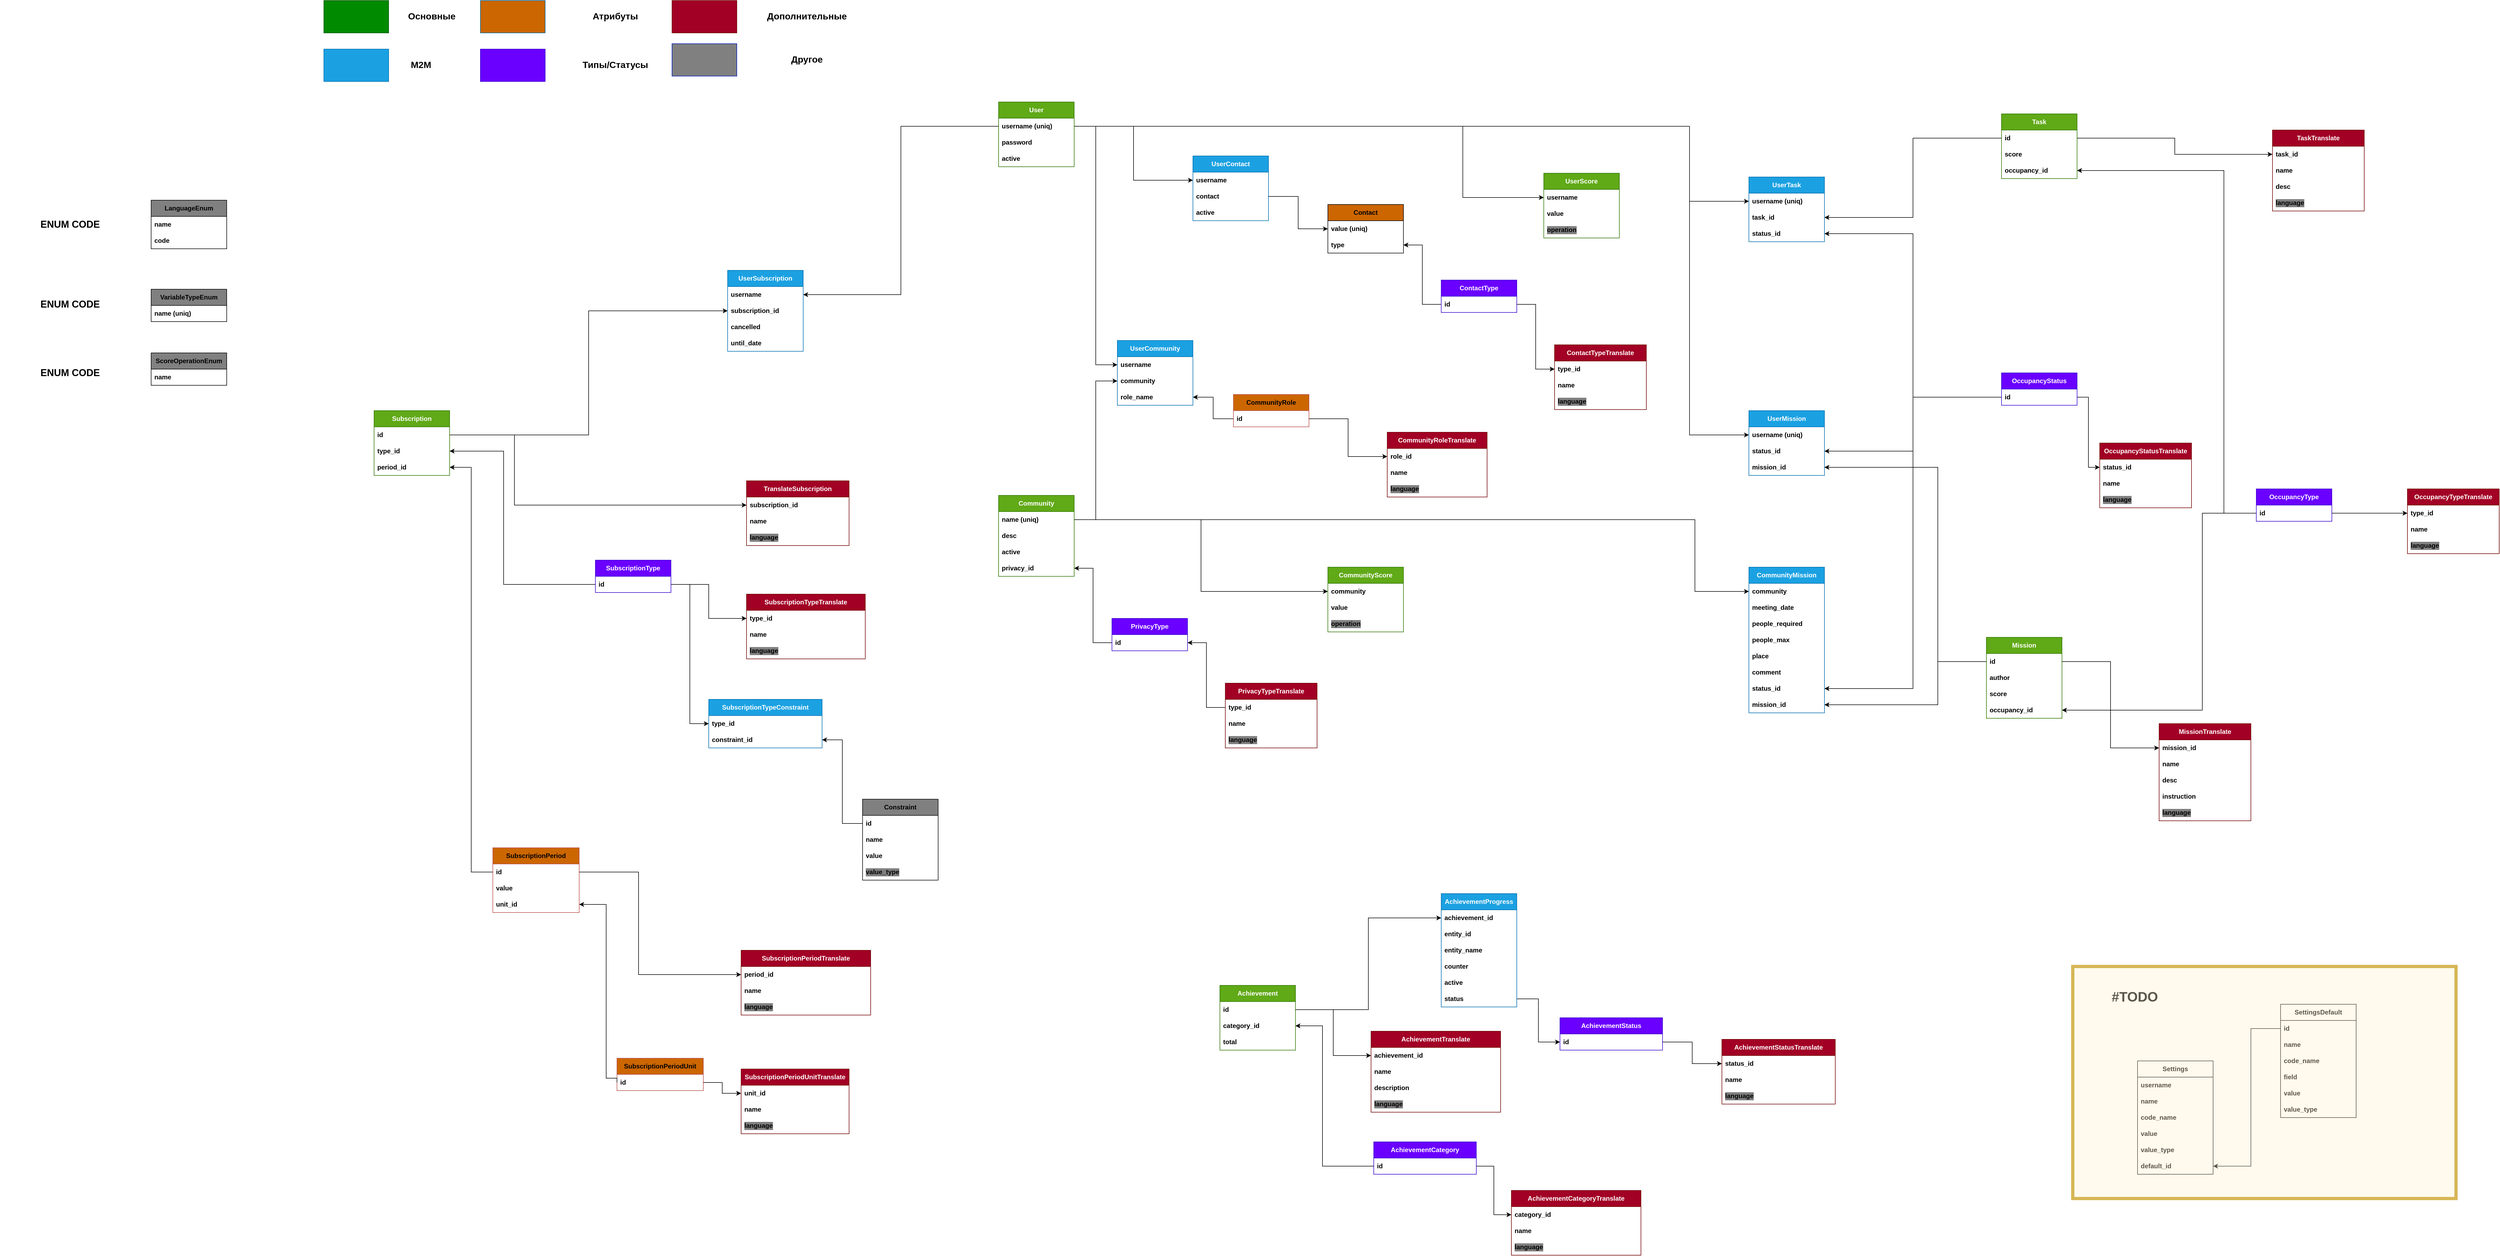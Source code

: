 <mxfile version="21.1.5" type="device">
  <diagram name="Page-1" id="RSe__ZXpqtk8mkmh32Be">
    <mxGraphModel dx="8845" dy="2310" grid="1" gridSize="10" guides="1" tooltips="1" connect="1" arrows="1" fold="1" page="1" pageScale="1" pageWidth="850" pageHeight="1100" background="#ffffff" math="0" shadow="0">
      <root>
        <mxCell id="0" />
        <mxCell id="1" parent="0" />
        <mxCell id="CYJdQT4moQr0rRixmIhI-85" style="edgeStyle=orthogonalEdgeStyle;rounded=0;orthogonalLoop=1;jettySize=auto;html=1;exitX=1;exitY=0.5;exitDx=0;exitDy=0;entryX=0;entryY=0.5;entryDx=0;entryDy=0;" parent="1" source="CYJdQT4moQr0rRixmIhI-79" edge="1">
          <mxGeometry relative="1" as="geometry">
            <mxPoint x="-700" y="235" as="targetPoint" />
          </mxGeometry>
        </mxCell>
        <mxCell id="CYJdQT4moQr0rRixmIhI-89" style="edgeStyle=orthogonalEdgeStyle;rounded=0;orthogonalLoop=1;jettySize=auto;html=1;exitX=1;exitY=0.5;exitDx=0;exitDy=0;entryX=0;entryY=0.5;entryDx=0;entryDy=0;" parent="1" source="CYJdQT4moQr0rRixmIhI-88" edge="1">
          <mxGeometry relative="1" as="geometry">
            <mxPoint x="-380" y="175" as="targetPoint" />
          </mxGeometry>
        </mxCell>
        <mxCell id="CYJdQT4moQr0rRixmIhI-93" style="edgeStyle=orthogonalEdgeStyle;rounded=0;orthogonalLoop=1;jettySize=auto;html=1;exitX=1;exitY=0.5;exitDx=0;exitDy=0;entryX=0;entryY=0.5;entryDx=0;entryDy=0;" parent="1" source="CYJdQT4moQr0rRixmIhI-72" edge="1">
          <mxGeometry relative="1" as="geometry">
            <mxPoint x="-160" y="175" as="targetPoint" />
          </mxGeometry>
        </mxCell>
        <mxCell id="CYJdQT4moQr0rRixmIhI-207" style="edgeStyle=orthogonalEdgeStyle;rounded=0;orthogonalLoop=1;jettySize=auto;html=1;exitX=0;exitY=0.5;exitDx=0;exitDy=0;entryX=1;entryY=0.5;entryDx=0;entryDy=0;" parent="1" source="CYJdQT4moQr0rRixmIhI-204" edge="1">
          <mxGeometry relative="1" as="geometry">
            <mxPoint x="170" y="-135" as="targetPoint" />
          </mxGeometry>
        </mxCell>
        <mxCell id="CYJdQT4moQr0rRixmIhI-213" style="edgeStyle=orthogonalEdgeStyle;rounded=0;orthogonalLoop=1;jettySize=auto;html=1;exitX=0;exitY=0.5;exitDx=0;exitDy=0;" parent="1" source="CYJdQT4moQr0rRixmIhI-195" edge="1">
          <mxGeometry relative="1" as="geometry">
            <mxPoint x="-40" y="-150" as="targetPoint" />
          </mxGeometry>
        </mxCell>
        <mxCell id="aRL5SzS7nT0Ag3SW9-k3-34" style="edgeStyle=orthogonalEdgeStyle;rounded=0;orthogonalLoop=1;jettySize=auto;html=1;exitX=0;exitY=0.5;exitDx=0;exitDy=0;entryX=0;entryY=0.5;entryDx=0;entryDy=0;" parent="1" target="aRL5SzS7nT0Ag3SW9-k3-31" edge="1">
          <mxGeometry relative="1" as="geometry">
            <Array as="points">
              <mxPoint x="-640" y="115" />
              <mxPoint x="-640" y="-495" />
            </Array>
            <mxPoint x="-380" y="115" as="sourcePoint" />
          </mxGeometry>
        </mxCell>
        <mxCell id="aRL5SzS7nT0Ag3SW9-k3-45" style="edgeStyle=orthogonalEdgeStyle;rounded=0;orthogonalLoop=1;jettySize=auto;html=1;exitX=1;exitY=0.5;exitDx=0;exitDy=0;entryX=0;entryY=0.5;entryDx=0;entryDy=0;" parent="1" source="aRL5SzS7nT0Ag3SW9-k3-41" edge="1">
          <mxGeometry relative="1" as="geometry">
            <mxPoint x="-920" y="275" as="targetPoint" />
          </mxGeometry>
        </mxCell>
        <mxCell id="Ccd-t8RiWaJdXyewYb54-1" value="User" style="swimlane;fontStyle=1;childLayout=stackLayout;horizontal=1;startSize=30;horizontalStack=0;resizeParent=1;resizeParentMax=0;resizeLast=0;collapsible=1;marginBottom=0;whiteSpace=wrap;html=1;fillColor=#60a917;strokeColor=#2D7600;fontColor=#ffffff;" vertex="1" parent="1">
          <mxGeometry x="-270" y="1398" width="140" height="120" as="geometry" />
        </mxCell>
        <mxCell id="Ccd-t8RiWaJdXyewYb54-2" value="username (uniq)" style="text;strokeColor=none;fillColor=none;align=left;verticalAlign=middle;spacingLeft=4;spacingRight=4;overflow=hidden;points=[[0,0.5],[1,0.5]];portConstraint=eastwest;rotatable=0;whiteSpace=wrap;html=1;fontStyle=1" vertex="1" parent="Ccd-t8RiWaJdXyewYb54-1">
          <mxGeometry y="30" width="140" height="30" as="geometry" />
        </mxCell>
        <mxCell id="Ccd-t8RiWaJdXyewYb54-3" value="password" style="text;strokeColor=none;fillColor=none;align=left;verticalAlign=middle;spacingLeft=4;spacingRight=4;overflow=hidden;points=[[0,0.5],[1,0.5]];portConstraint=eastwest;rotatable=0;whiteSpace=wrap;html=1;fontStyle=1" vertex="1" parent="Ccd-t8RiWaJdXyewYb54-1">
          <mxGeometry y="60" width="140" height="30" as="geometry" />
        </mxCell>
        <mxCell id="Ccd-t8RiWaJdXyewYb54-4" value="active" style="text;strokeColor=none;fillColor=none;align=left;verticalAlign=middle;spacingLeft=4;spacingRight=4;overflow=hidden;points=[[0,0.5],[1,0.5]];portConstraint=eastwest;rotatable=0;whiteSpace=wrap;html=1;fontStyle=1" vertex="1" parent="Ccd-t8RiWaJdXyewYb54-1">
          <mxGeometry y="90" width="140" height="30" as="geometry" />
        </mxCell>
        <mxCell id="Ccd-t8RiWaJdXyewYb54-6" value="Community" style="swimlane;fontStyle=1;childLayout=stackLayout;horizontal=1;startSize=30;horizontalStack=0;resizeParent=1;resizeParentMax=0;resizeLast=0;collapsible=1;marginBottom=0;whiteSpace=wrap;html=1;fillColor=#60a917;fontColor=#ffffff;strokeColor=#2D7600;" vertex="1" parent="1">
          <mxGeometry x="-270" y="2127" width="140" height="150" as="geometry" />
        </mxCell>
        <mxCell id="Ccd-t8RiWaJdXyewYb54-7" value="name (uniq)" style="text;strokeColor=none;fillColor=none;align=left;verticalAlign=middle;spacingLeft=4;spacingRight=4;overflow=hidden;points=[[0,0.5],[1,0.5]];portConstraint=eastwest;rotatable=0;whiteSpace=wrap;html=1;fontStyle=1" vertex="1" parent="Ccd-t8RiWaJdXyewYb54-6">
          <mxGeometry y="30" width="140" height="30" as="geometry" />
        </mxCell>
        <mxCell id="Ccd-t8RiWaJdXyewYb54-8" value="desc" style="text;strokeColor=none;fillColor=none;align=left;verticalAlign=middle;spacingLeft=4;spacingRight=4;overflow=hidden;points=[[0,0.5],[1,0.5]];portConstraint=eastwest;rotatable=0;whiteSpace=wrap;html=1;fontStyle=1" vertex="1" parent="Ccd-t8RiWaJdXyewYb54-6">
          <mxGeometry y="60" width="140" height="30" as="geometry" />
        </mxCell>
        <mxCell id="Ccd-t8RiWaJdXyewYb54-9" value="active" style="text;strokeColor=none;fillColor=none;align=left;verticalAlign=middle;spacingLeft=4;spacingRight=4;overflow=hidden;points=[[0,0.5],[1,0.5]];portConstraint=eastwest;rotatable=0;whiteSpace=wrap;html=1;fontStyle=1" vertex="1" parent="Ccd-t8RiWaJdXyewYb54-6">
          <mxGeometry y="90" width="140" height="30" as="geometry" />
        </mxCell>
        <mxCell id="Ccd-t8RiWaJdXyewYb54-10" value="&lt;span style=&quot;&quot;&gt;privacy_id&lt;/span&gt;" style="text;strokeColor=none;fillColor=none;align=left;verticalAlign=middle;spacingLeft=4;spacingRight=4;overflow=hidden;points=[[0,0.5],[1,0.5]];portConstraint=eastwest;rotatable=0;whiteSpace=wrap;html=1;labelBackgroundColor=none;fontStyle=1" vertex="1" parent="Ccd-t8RiWaJdXyewYb54-6">
          <mxGeometry y="120" width="140" height="30" as="geometry" />
        </mxCell>
        <mxCell id="Ccd-t8RiWaJdXyewYb54-12" value="Task" style="swimlane;fontStyle=1;childLayout=stackLayout;horizontal=1;startSize=30;horizontalStack=0;resizeParent=1;resizeParentMax=0;resizeLast=0;collapsible=1;marginBottom=0;whiteSpace=wrap;html=1;fillColor=#60a917;fontColor=#ffffff;strokeColor=#2D7600;" vertex="1" parent="1">
          <mxGeometry x="1588" y="1420" width="140" height="120" as="geometry" />
        </mxCell>
        <mxCell id="Ccd-t8RiWaJdXyewYb54-13" value="id" style="text;strokeColor=none;fillColor=none;align=left;verticalAlign=middle;spacingLeft=4;spacingRight=4;overflow=hidden;points=[[0,0.5],[1,0.5]];portConstraint=eastwest;rotatable=0;whiteSpace=wrap;html=1;fontStyle=1" vertex="1" parent="Ccd-t8RiWaJdXyewYb54-12">
          <mxGeometry y="30" width="140" height="30" as="geometry" />
        </mxCell>
        <mxCell id="Ccd-t8RiWaJdXyewYb54-14" value="score" style="text;strokeColor=none;fillColor=none;align=left;verticalAlign=middle;spacingLeft=4;spacingRight=4;overflow=hidden;points=[[0,0.5],[1,0.5]];portConstraint=eastwest;rotatable=0;whiteSpace=wrap;html=1;fontStyle=1" vertex="1" parent="Ccd-t8RiWaJdXyewYb54-12">
          <mxGeometry y="60" width="140" height="30" as="geometry" />
        </mxCell>
        <mxCell id="Ccd-t8RiWaJdXyewYb54-15" value="occupancy_id" style="text;strokeColor=none;fillColor=none;align=left;verticalAlign=middle;spacingLeft=4;spacingRight=4;overflow=hidden;points=[[0,0.5],[1,0.5]];portConstraint=eastwest;rotatable=0;whiteSpace=wrap;html=1;fontStyle=1" vertex="1" parent="Ccd-t8RiWaJdXyewYb54-12">
          <mxGeometry y="90" width="140" height="30" as="geometry" />
        </mxCell>
        <mxCell id="Ccd-t8RiWaJdXyewYb54-16" value="Mission" style="swimlane;fontStyle=1;childLayout=stackLayout;horizontal=1;startSize=30;horizontalStack=0;resizeParent=1;resizeParentMax=0;resizeLast=0;collapsible=1;marginBottom=0;whiteSpace=wrap;html=1;fillColor=#60a917;fontColor=#ffffff;strokeColor=#2D7600;" vertex="1" parent="1">
          <mxGeometry x="1560" y="2390" width="140" height="150" as="geometry" />
        </mxCell>
        <mxCell id="Ccd-t8RiWaJdXyewYb54-17" value="id" style="text;strokeColor=none;fillColor=none;align=left;verticalAlign=middle;spacingLeft=4;spacingRight=4;overflow=hidden;points=[[0,0.5],[1,0.5]];portConstraint=eastwest;rotatable=0;whiteSpace=wrap;html=1;fontStyle=1" vertex="1" parent="Ccd-t8RiWaJdXyewYb54-16">
          <mxGeometry y="30" width="140" height="30" as="geometry" />
        </mxCell>
        <mxCell id="Ccd-t8RiWaJdXyewYb54-18" value="author" style="text;strokeColor=none;fillColor=none;align=left;verticalAlign=middle;spacingLeft=4;spacingRight=4;overflow=hidden;points=[[0,0.5],[1,0.5]];portConstraint=eastwest;rotatable=0;whiteSpace=wrap;html=1;fontStyle=1" vertex="1" parent="Ccd-t8RiWaJdXyewYb54-16">
          <mxGeometry y="60" width="140" height="30" as="geometry" />
        </mxCell>
        <mxCell id="Ccd-t8RiWaJdXyewYb54-19" value="score" style="text;strokeColor=none;fillColor=none;align=left;verticalAlign=middle;spacingLeft=4;spacingRight=4;overflow=hidden;points=[[0,0.5],[1,0.5]];portConstraint=eastwest;rotatable=0;whiteSpace=wrap;html=1;fontStyle=1" vertex="1" parent="Ccd-t8RiWaJdXyewYb54-16">
          <mxGeometry y="90" width="140" height="30" as="geometry" />
        </mxCell>
        <mxCell id="Ccd-t8RiWaJdXyewYb54-20" value="occupancy_id" style="text;strokeColor=none;fillColor=none;align=left;verticalAlign=middle;spacingLeft=4;spacingRight=4;overflow=hidden;points=[[0,0.5],[1,0.5]];portConstraint=eastwest;rotatable=0;whiteSpace=wrap;html=1;fontStyle=1" vertex="1" parent="Ccd-t8RiWaJdXyewYb54-16">
          <mxGeometry y="120" width="140" height="30" as="geometry" />
        </mxCell>
        <mxCell id="Ccd-t8RiWaJdXyewYb54-21" value="UserContact" style="swimlane;fontStyle=1;childLayout=stackLayout;horizontal=1;startSize=30;horizontalStack=0;resizeParent=1;resizeParentMax=0;resizeLast=0;collapsible=1;marginBottom=0;whiteSpace=wrap;html=1;fillColor=#1ba1e2;fontColor=#ffffff;strokeColor=#006EAF;" vertex="1" parent="1">
          <mxGeometry x="90" y="1498" width="140" height="120" as="geometry" />
        </mxCell>
        <mxCell id="Ccd-t8RiWaJdXyewYb54-23" value="username" style="text;strokeColor=none;fillColor=none;align=left;verticalAlign=middle;spacingLeft=4;spacingRight=4;overflow=hidden;points=[[0,0.5],[1,0.5]];portConstraint=eastwest;rotatable=0;whiteSpace=wrap;html=1;fontStyle=1" vertex="1" parent="Ccd-t8RiWaJdXyewYb54-21">
          <mxGeometry y="30" width="140" height="30" as="geometry" />
        </mxCell>
        <mxCell id="Ccd-t8RiWaJdXyewYb54-22" value="contact" style="text;strokeColor=none;fillColor=none;align=left;verticalAlign=middle;spacingLeft=4;spacingRight=4;overflow=hidden;points=[[0,0.5],[1,0.5]];portConstraint=eastwest;rotatable=0;whiteSpace=wrap;html=1;fontStyle=1" vertex="1" parent="Ccd-t8RiWaJdXyewYb54-21">
          <mxGeometry y="60" width="140" height="30" as="geometry" />
        </mxCell>
        <mxCell id="Ccd-t8RiWaJdXyewYb54-24" value="active" style="text;strokeColor=none;fillColor=none;align=left;verticalAlign=middle;spacingLeft=4;spacingRight=4;overflow=hidden;points=[[0,0.5],[1,0.5]];portConstraint=eastwest;rotatable=0;whiteSpace=wrap;html=1;fontStyle=1" vertex="1" parent="Ccd-t8RiWaJdXyewYb54-21">
          <mxGeometry y="90" width="140" height="30" as="geometry" />
        </mxCell>
        <mxCell id="Ccd-t8RiWaJdXyewYb54-25" value="Contact" style="swimlane;fontStyle=1;childLayout=stackLayout;horizontal=1;startSize=30;horizontalStack=0;resizeParent=1;resizeParentMax=0;resizeLast=0;collapsible=1;marginBottom=0;whiteSpace=wrap;html=1;fillColor=#CC6600;" vertex="1" parent="1">
          <mxGeometry x="340" y="1588" width="140" height="90" as="geometry" />
        </mxCell>
        <mxCell id="Ccd-t8RiWaJdXyewYb54-26" value="value (uniq)" style="text;strokeColor=none;fillColor=none;align=left;verticalAlign=middle;spacingLeft=4;spacingRight=4;overflow=hidden;points=[[0,0.5],[1,0.5]];portConstraint=eastwest;rotatable=0;whiteSpace=wrap;html=1;fontStyle=1" vertex="1" parent="Ccd-t8RiWaJdXyewYb54-25">
          <mxGeometry y="30" width="140" height="30" as="geometry" />
        </mxCell>
        <mxCell id="Ccd-t8RiWaJdXyewYb54-27" value="type" style="text;strokeColor=none;fillColor=none;align=left;verticalAlign=middle;spacingLeft=4;spacingRight=4;overflow=hidden;points=[[0,0.5],[1,0.5]];portConstraint=eastwest;rotatable=0;whiteSpace=wrap;html=1;fontStyle=1" vertex="1" parent="Ccd-t8RiWaJdXyewYb54-25">
          <mxGeometry y="60" width="140" height="30" as="geometry" />
        </mxCell>
        <mxCell id="Ccd-t8RiWaJdXyewYb54-28" value="ContactType" style="swimlane;fontStyle=1;childLayout=stackLayout;horizontal=1;startSize=30;horizontalStack=0;resizeParent=1;resizeParentMax=0;resizeLast=0;collapsible=1;marginBottom=0;whiteSpace=wrap;html=1;fillColor=#6a00ff;fontColor=#ffffff;strokeColor=#3700CC;" vertex="1" parent="1">
          <mxGeometry x="550" y="1728" width="140" height="60" as="geometry" />
        </mxCell>
        <mxCell id="Ccd-t8RiWaJdXyewYb54-29" value="id" style="text;align=left;verticalAlign=middle;spacingLeft=4;spacingRight=4;overflow=hidden;points=[[0,0.5],[1,0.5]];portConstraint=eastwest;rotatable=0;whiteSpace=wrap;html=1;fontStyle=1" vertex="1" parent="Ccd-t8RiWaJdXyewYb54-28">
          <mxGeometry y="30" width="140" height="30" as="geometry" />
        </mxCell>
        <mxCell id="Ccd-t8RiWaJdXyewYb54-32" value="" style="rounded=0;whiteSpace=wrap;html=1;fillColor=#008a00;fontColor=#ffffff;strokeColor=#005700;fontStyle=1" vertex="1" parent="1">
          <mxGeometry x="-1520" y="1210" width="120" height="60" as="geometry" />
        </mxCell>
        <mxCell id="Ccd-t8RiWaJdXyewYb54-33" value="&lt;font style=&quot;font-size: 17px;&quot;&gt;&lt;span&gt;Основные&lt;/span&gt;&lt;/font&gt;" style="text;html=1;strokeColor=none;fillColor=none;align=center;verticalAlign=middle;whiteSpace=wrap;rounded=0;fontStyle=1" vertex="1" parent="1">
          <mxGeometry x="-1350" y="1225" width="60" height="30" as="geometry" />
        </mxCell>
        <mxCell id="Ccd-t8RiWaJdXyewYb54-34" value="" style="rounded=0;whiteSpace=wrap;html=1;fillColor=#1ba1e2;fontColor=#ffffff;strokeColor=#006EAF;fontStyle=1" vertex="1" parent="1">
          <mxGeometry x="-1520" y="1300" width="120" height="60" as="geometry" />
        </mxCell>
        <mxCell id="Ccd-t8RiWaJdXyewYb54-35" value="&lt;span style=&quot;font-size: 17px;&quot;&gt;&lt;span&gt;M2M&lt;/span&gt;&lt;/span&gt;" style="text;html=1;strokeColor=none;fillColor=none;align=center;verticalAlign=middle;whiteSpace=wrap;rounded=0;fontStyle=1" vertex="1" parent="1">
          <mxGeometry x="-1370" y="1315" width="60" height="30" as="geometry" />
        </mxCell>
        <mxCell id="Ccd-t8RiWaJdXyewYb54-36" style="edgeStyle=orthogonalEdgeStyle;rounded=0;orthogonalLoop=1;jettySize=auto;html=1;exitX=1;exitY=0.5;exitDx=0;exitDy=0;entryX=0;entryY=0.5;entryDx=0;entryDy=0;fontStyle=1" edge="1" parent="1" source="Ccd-t8RiWaJdXyewYb54-2" target="Ccd-t8RiWaJdXyewYb54-23">
          <mxGeometry relative="1" as="geometry" />
        </mxCell>
        <mxCell id="Ccd-t8RiWaJdXyewYb54-37" style="edgeStyle=orthogonalEdgeStyle;rounded=0;orthogonalLoop=1;jettySize=auto;html=1;exitX=1;exitY=0.5;exitDx=0;exitDy=0;entryX=0;entryY=0.5;entryDx=0;entryDy=0;fontStyle=1" edge="1" parent="1" source="Ccd-t8RiWaJdXyewYb54-22" target="Ccd-t8RiWaJdXyewYb54-26">
          <mxGeometry relative="1" as="geometry" />
        </mxCell>
        <mxCell id="Ccd-t8RiWaJdXyewYb54-38" value="" style="rounded=0;whiteSpace=wrap;html=1;fillColor=#CC6600;fontColor=#ffffff;strokeColor=#006EAF;fontStyle=1" vertex="1" parent="1">
          <mxGeometry x="-1230" y="1210" width="120" height="60" as="geometry" />
        </mxCell>
        <mxCell id="Ccd-t8RiWaJdXyewYb54-39" value="&lt;span style=&quot;font-size: 17px;&quot;&gt;&lt;span&gt;Атрибуты&lt;/span&gt;&lt;/span&gt;" style="text;html=1;strokeColor=none;fillColor=none;align=center;verticalAlign=middle;whiteSpace=wrap;rounded=0;fontStyle=1" vertex="1" parent="1">
          <mxGeometry x="-1070" y="1225" width="180" height="30" as="geometry" />
        </mxCell>
        <mxCell id="Ccd-t8RiWaJdXyewYb54-40" value="" style="rounded=0;whiteSpace=wrap;html=1;fillColor=#6a00ff;fontColor=#ffffff;strokeColor=#3700CC;fontStyle=1" vertex="1" parent="1">
          <mxGeometry x="-1230" y="1300" width="120" height="60" as="geometry" />
        </mxCell>
        <mxCell id="Ccd-t8RiWaJdXyewYb54-41" value="&lt;span style=&quot;font-size: 17px;&quot;&gt;&lt;span&gt;Типы/Статусы&lt;/span&gt;&lt;/span&gt;" style="text;html=1;strokeColor=none;fillColor=none;align=center;verticalAlign=middle;whiteSpace=wrap;rounded=0;fontStyle=1" vertex="1" parent="1">
          <mxGeometry x="-1070" y="1315" width="180" height="30" as="geometry" />
        </mxCell>
        <mxCell id="Ccd-t8RiWaJdXyewYb54-43" style="edgeStyle=orthogonalEdgeStyle;rounded=0;orthogonalLoop=1;jettySize=auto;html=1;exitX=0;exitY=0.5;exitDx=0;exitDy=0;entryX=1;entryY=0.5;entryDx=0;entryDy=0;fontStyle=1" edge="1" parent="1" source="Ccd-t8RiWaJdXyewYb54-29" target="Ccd-t8RiWaJdXyewYb54-27">
          <mxGeometry relative="1" as="geometry" />
        </mxCell>
        <mxCell id="Ccd-t8RiWaJdXyewYb54-44" value="" style="rounded=0;whiteSpace=wrap;html=1;fillColor=#a20025;fontColor=#ffffff;strokeColor=#6F0000;fontStyle=1" vertex="1" parent="1">
          <mxGeometry x="-875" y="1210" width="120" height="60" as="geometry" />
        </mxCell>
        <mxCell id="Ccd-t8RiWaJdXyewYb54-45" value="&lt;span style=&quot;font-size: 17px;&quot;&gt;&lt;span&gt;Дополнительные&lt;/span&gt;&lt;/span&gt;" style="text;html=1;strokeColor=none;fillColor=none;align=center;verticalAlign=middle;whiteSpace=wrap;rounded=0;fontStyle=1" vertex="1" parent="1">
          <mxGeometry x="-715" y="1225" width="180" height="30" as="geometry" />
        </mxCell>
        <mxCell id="Ccd-t8RiWaJdXyewYb54-46" value="ContactTypeTranslate" style="swimlane;fontStyle=1;childLayout=stackLayout;horizontal=1;startSize=30;horizontalStack=0;resizeParent=1;resizeParentMax=0;resizeLast=0;collapsible=1;marginBottom=0;whiteSpace=wrap;html=1;fillColor=#a20025;fontColor=#ffffff;strokeColor=#6F0000;" vertex="1" parent="1">
          <mxGeometry x="760" y="1848" width="170" height="120" as="geometry" />
        </mxCell>
        <mxCell id="Ccd-t8RiWaJdXyewYb54-47" value="type_id" style="text;strokeColor=none;fillColor=none;align=left;verticalAlign=middle;spacingLeft=4;spacingRight=4;overflow=hidden;points=[[0,0.5],[1,0.5]];portConstraint=eastwest;rotatable=0;whiteSpace=wrap;html=1;fontStyle=1" vertex="1" parent="Ccd-t8RiWaJdXyewYb54-46">
          <mxGeometry y="30" width="170" height="30" as="geometry" />
        </mxCell>
        <mxCell id="Ccd-t8RiWaJdXyewYb54-48" value="name" style="text;strokeColor=none;fillColor=none;align=left;verticalAlign=middle;spacingLeft=4;spacingRight=4;overflow=hidden;points=[[0,0.5],[1,0.5]];portConstraint=eastwest;rotatable=0;whiteSpace=wrap;html=1;fontStyle=1" vertex="1" parent="Ccd-t8RiWaJdXyewYb54-46">
          <mxGeometry y="60" width="170" height="30" as="geometry" />
        </mxCell>
        <mxCell id="Ccd-t8RiWaJdXyewYb54-49" value="language" style="text;strokeColor=none;fillColor=none;align=left;verticalAlign=middle;spacingLeft=4;spacingRight=4;overflow=hidden;points=[[0,0.5],[1,0.5]];portConstraint=eastwest;rotatable=0;whiteSpace=wrap;html=1;labelBackgroundColor=#808080;fontStyle=1" vertex="1" parent="Ccd-t8RiWaJdXyewYb54-46">
          <mxGeometry y="90" width="170" height="30" as="geometry" />
        </mxCell>
        <mxCell id="Ccd-t8RiWaJdXyewYb54-53" value="" style="rounded=0;whiteSpace=wrap;html=1;fillColor=#808080;fontColor=#ffffff;strokeColor=#001DBC;fontStyle=1" vertex="1" parent="1">
          <mxGeometry x="-875" y="1290" width="120" height="60" as="geometry" />
        </mxCell>
        <mxCell id="Ccd-t8RiWaJdXyewYb54-54" value="&lt;span style=&quot;font-size: 17px;&quot;&gt;&lt;span&gt;Другое&lt;/span&gt;&lt;/span&gt;" style="text;html=1;strokeColor=none;fillColor=none;align=center;verticalAlign=middle;whiteSpace=wrap;rounded=0;fontStyle=1" vertex="1" parent="1">
          <mxGeometry x="-715" y="1305" width="180" height="30" as="geometry" />
        </mxCell>
        <mxCell id="Ccd-t8RiWaJdXyewYb54-56" value="LanguageEnum" style="swimlane;fontStyle=1;childLayout=stackLayout;horizontal=1;startSize=30;horizontalStack=0;resizeParent=1;resizeParentMax=0;resizeLast=0;collapsible=1;marginBottom=0;whiteSpace=wrap;html=1;fillColor=#808080;" vertex="1" parent="1">
          <mxGeometry x="-1840" y="1580" width="140" height="90" as="geometry" />
        </mxCell>
        <mxCell id="Ccd-t8RiWaJdXyewYb54-57" value="name" style="text;strokeColor=none;fillColor=none;align=left;verticalAlign=middle;spacingLeft=4;spacingRight=4;overflow=hidden;points=[[0,0.5],[1,0.5]];portConstraint=eastwest;rotatable=0;whiteSpace=wrap;html=1;fontStyle=1" vertex="1" parent="Ccd-t8RiWaJdXyewYb54-56">
          <mxGeometry y="30" width="140" height="30" as="geometry" />
        </mxCell>
        <mxCell id="Ccd-t8RiWaJdXyewYb54-58" value="code" style="text;strokeColor=none;fillColor=none;align=left;verticalAlign=middle;spacingLeft=4;spacingRight=4;overflow=hidden;points=[[0,0.5],[1,0.5]];portConstraint=eastwest;rotatable=0;whiteSpace=wrap;html=1;fontStyle=1" vertex="1" parent="Ccd-t8RiWaJdXyewYb54-56">
          <mxGeometry y="60" width="140" height="30" as="geometry" />
        </mxCell>
        <mxCell id="Ccd-t8RiWaJdXyewYb54-64" value="Subscription" style="swimlane;fontStyle=1;childLayout=stackLayout;horizontal=1;startSize=30;horizontalStack=0;resizeParent=1;resizeParentMax=0;resizeLast=0;collapsible=1;marginBottom=0;whiteSpace=wrap;html=1;fillColor=#60a917;strokeColor=#2D7600;fontColor=#ffffff;" vertex="1" parent="1">
          <mxGeometry x="-1427" y="1970" width="140" height="120" as="geometry" />
        </mxCell>
        <mxCell id="Ccd-t8RiWaJdXyewYb54-65" value="id" style="text;strokeColor=none;fillColor=none;align=left;verticalAlign=middle;spacingLeft=4;spacingRight=4;overflow=hidden;points=[[0,0.5],[1,0.5]];portConstraint=eastwest;rotatable=0;whiteSpace=wrap;html=1;fontStyle=1" vertex="1" parent="Ccd-t8RiWaJdXyewYb54-64">
          <mxGeometry y="30" width="140" height="30" as="geometry" />
        </mxCell>
        <mxCell id="Ccd-t8RiWaJdXyewYb54-66" value="type_id" style="text;strokeColor=none;fillColor=none;align=left;verticalAlign=middle;spacingLeft=4;spacingRight=4;overflow=hidden;points=[[0,0.5],[1,0.5]];portConstraint=eastwest;rotatable=0;whiteSpace=wrap;html=1;fontStyle=1" vertex="1" parent="Ccd-t8RiWaJdXyewYb54-64">
          <mxGeometry y="60" width="140" height="30" as="geometry" />
        </mxCell>
        <mxCell id="Ccd-t8RiWaJdXyewYb54-67" value="period_id" style="text;strokeColor=none;fillColor=none;align=left;verticalAlign=middle;spacingLeft=4;spacingRight=4;overflow=hidden;points=[[0,0.5],[1,0.5]];portConstraint=eastwest;rotatable=0;whiteSpace=wrap;html=1;fontStyle=1" vertex="1" parent="Ccd-t8RiWaJdXyewYb54-64">
          <mxGeometry y="90" width="140" height="30" as="geometry" />
        </mxCell>
        <mxCell id="Ccd-t8RiWaJdXyewYb54-68" value="SubscriptionPeriodUnit" style="swimlane;fontStyle=1;childLayout=stackLayout;horizontal=1;startSize=30;horizontalStack=0;resizeParent=1;resizeParentMax=0;resizeLast=0;collapsible=1;marginBottom=0;whiteSpace=wrap;html=1;fillColor=#CC6600;strokeColor=#b85450;" vertex="1" parent="1">
          <mxGeometry x="-977" y="3170" width="160" height="60" as="geometry" />
        </mxCell>
        <mxCell id="Ccd-t8RiWaJdXyewYb54-69" value="id" style="text;strokeColor=none;fillColor=none;align=left;verticalAlign=middle;spacingLeft=4;spacingRight=4;overflow=hidden;points=[[0,0.5],[1,0.5]];portConstraint=eastwest;rotatable=0;whiteSpace=wrap;html=1;fontStyle=1" vertex="1" parent="Ccd-t8RiWaJdXyewYb54-68">
          <mxGeometry y="30" width="160" height="30" as="geometry" />
        </mxCell>
        <mxCell id="Ccd-t8RiWaJdXyewYb54-70" value="SubscriptionPeriod" style="swimlane;fontStyle=1;childLayout=stackLayout;horizontal=1;startSize=30;horizontalStack=0;resizeParent=1;resizeParentMax=0;resizeLast=0;collapsible=1;marginBottom=0;whiteSpace=wrap;html=1;fillColor=#CC6600;strokeColor=#b85450;" vertex="1" parent="1">
          <mxGeometry x="-1207" y="2780" width="160" height="120" as="geometry" />
        </mxCell>
        <mxCell id="Ccd-t8RiWaJdXyewYb54-71" value="id" style="text;strokeColor=none;fillColor=none;align=left;verticalAlign=middle;spacingLeft=4;spacingRight=4;overflow=hidden;points=[[0,0.5],[1,0.5]];portConstraint=eastwest;rotatable=0;whiteSpace=wrap;html=1;fontStyle=1" vertex="1" parent="Ccd-t8RiWaJdXyewYb54-70">
          <mxGeometry y="30" width="160" height="30" as="geometry" />
        </mxCell>
        <mxCell id="Ccd-t8RiWaJdXyewYb54-72" value="value" style="text;strokeColor=none;fillColor=none;align=left;verticalAlign=middle;spacingLeft=4;spacingRight=4;overflow=hidden;points=[[0,0.5],[1,0.5]];portConstraint=eastwest;rotatable=0;whiteSpace=wrap;html=1;fontStyle=1" vertex="1" parent="Ccd-t8RiWaJdXyewYb54-70">
          <mxGeometry y="60" width="160" height="30" as="geometry" />
        </mxCell>
        <mxCell id="Ccd-t8RiWaJdXyewYb54-73" value="unit_id" style="text;strokeColor=none;fillColor=none;align=left;verticalAlign=middle;spacingLeft=4;spacingRight=4;overflow=hidden;points=[[0,0.5],[1,0.5]];portConstraint=eastwest;rotatable=0;whiteSpace=wrap;html=1;fontStyle=1" vertex="1" parent="Ccd-t8RiWaJdXyewYb54-70">
          <mxGeometry y="90" width="160" height="30" as="geometry" />
        </mxCell>
        <mxCell id="Ccd-t8RiWaJdXyewYb54-74" value="UserSubscription" style="swimlane;fontStyle=1;childLayout=stackLayout;horizontal=1;startSize=30;horizontalStack=0;resizeParent=1;resizeParentMax=0;resizeLast=0;collapsible=1;marginBottom=0;whiteSpace=wrap;html=1;fillColor=#1ba1e2;fontColor=#ffffff;strokeColor=#006EAF;" vertex="1" parent="1">
          <mxGeometry x="-772" y="1710" width="140" height="150" as="geometry" />
        </mxCell>
        <mxCell id="Ccd-t8RiWaJdXyewYb54-75" value="username" style="text;strokeColor=none;fillColor=none;align=left;verticalAlign=middle;spacingLeft=4;spacingRight=4;overflow=hidden;points=[[0,0.5],[1,0.5]];portConstraint=eastwest;rotatable=0;whiteSpace=wrap;html=1;fontStyle=1" vertex="1" parent="Ccd-t8RiWaJdXyewYb54-74">
          <mxGeometry y="30" width="140" height="30" as="geometry" />
        </mxCell>
        <mxCell id="Ccd-t8RiWaJdXyewYb54-76" value="subscription_id" style="text;strokeColor=none;fillColor=none;align=left;verticalAlign=middle;spacingLeft=4;spacingRight=4;overflow=hidden;points=[[0,0.5],[1,0.5]];portConstraint=eastwest;rotatable=0;whiteSpace=wrap;html=1;fontStyle=1" vertex="1" parent="Ccd-t8RiWaJdXyewYb54-74">
          <mxGeometry y="60" width="140" height="30" as="geometry" />
        </mxCell>
        <mxCell id="Ccd-t8RiWaJdXyewYb54-77" value="cancelled" style="text;strokeColor=none;fillColor=none;align=left;verticalAlign=middle;spacingLeft=4;spacingRight=4;overflow=hidden;points=[[0,0.5],[1,0.5]];portConstraint=eastwest;rotatable=0;whiteSpace=wrap;html=1;fontStyle=1" vertex="1" parent="Ccd-t8RiWaJdXyewYb54-74">
          <mxGeometry y="90" width="140" height="30" as="geometry" />
        </mxCell>
        <mxCell id="Ccd-t8RiWaJdXyewYb54-78" value="until_date" style="text;strokeColor=none;fillColor=none;align=left;verticalAlign=middle;spacingLeft=4;spacingRight=4;overflow=hidden;points=[[0,0.5],[1,0.5]];portConstraint=eastwest;rotatable=0;whiteSpace=wrap;html=1;fontStyle=1" vertex="1" parent="Ccd-t8RiWaJdXyewYb54-74">
          <mxGeometry y="120" width="140" height="30" as="geometry" />
        </mxCell>
        <mxCell id="Ccd-t8RiWaJdXyewYb54-79" value="SubscriptionType" style="swimlane;fontStyle=1;childLayout=stackLayout;horizontal=1;startSize=30;horizontalStack=0;resizeParent=1;resizeParentMax=0;resizeLast=0;collapsible=1;marginBottom=0;whiteSpace=wrap;html=1;fillColor=#6a00ff;strokeColor=#3700CC;fontColor=#ffffff;" vertex="1" parent="1">
          <mxGeometry x="-1017" y="2247" width="140" height="60" as="geometry" />
        </mxCell>
        <mxCell id="Ccd-t8RiWaJdXyewYb54-80" value="id" style="text;strokeColor=none;fillColor=none;align=left;verticalAlign=middle;spacingLeft=4;spacingRight=4;overflow=hidden;points=[[0,0.5],[1,0.5]];portConstraint=eastwest;rotatable=0;whiteSpace=wrap;html=1;fontStyle=1" vertex="1" parent="Ccd-t8RiWaJdXyewYb54-79">
          <mxGeometry y="30" width="140" height="30" as="geometry" />
        </mxCell>
        <mxCell id="Ccd-t8RiWaJdXyewYb54-81" value="Constraint" style="swimlane;fontStyle=1;childLayout=stackLayout;horizontal=1;startSize=30;horizontalStack=0;resizeParent=1;resizeParentMax=0;resizeLast=0;collapsible=1;marginBottom=0;whiteSpace=wrap;html=1;fillColor=#808080;" vertex="1" parent="1">
          <mxGeometry x="-522" y="2690" width="140" height="150" as="geometry" />
        </mxCell>
        <mxCell id="Ccd-t8RiWaJdXyewYb54-132" value="id" style="text;strokeColor=none;fillColor=none;align=left;verticalAlign=middle;spacingLeft=4;spacingRight=4;overflow=hidden;points=[[0,0.5],[1,0.5]];portConstraint=eastwest;rotatable=0;whiteSpace=wrap;html=1;fontStyle=1" vertex="1" parent="Ccd-t8RiWaJdXyewYb54-81">
          <mxGeometry y="30" width="140" height="30" as="geometry" />
        </mxCell>
        <mxCell id="Ccd-t8RiWaJdXyewYb54-82" value="name" style="text;strokeColor=none;fillColor=none;align=left;verticalAlign=middle;spacingLeft=4;spacingRight=4;overflow=hidden;points=[[0,0.5],[1,0.5]];portConstraint=eastwest;rotatable=0;whiteSpace=wrap;html=1;fontStyle=1" vertex="1" parent="Ccd-t8RiWaJdXyewYb54-81">
          <mxGeometry y="60" width="140" height="30" as="geometry" />
        </mxCell>
        <mxCell id="Ccd-t8RiWaJdXyewYb54-83" value="value" style="text;strokeColor=none;fillColor=none;align=left;verticalAlign=middle;spacingLeft=4;spacingRight=4;overflow=hidden;points=[[0,0.5],[1,0.5]];portConstraint=eastwest;rotatable=0;whiteSpace=wrap;html=1;fontStyle=1" vertex="1" parent="Ccd-t8RiWaJdXyewYb54-81">
          <mxGeometry y="90" width="140" height="30" as="geometry" />
        </mxCell>
        <mxCell id="Ccd-t8RiWaJdXyewYb54-84" value="value_type" style="text;strokeColor=none;fillColor=none;align=left;verticalAlign=middle;spacingLeft=4;spacingRight=4;overflow=hidden;points=[[0,0.5],[1,0.5]];portConstraint=eastwest;rotatable=0;whiteSpace=wrap;html=1;fontStyle=1;labelBackgroundColor=#808080;" vertex="1" parent="Ccd-t8RiWaJdXyewYb54-81">
          <mxGeometry y="120" width="140" height="30" as="geometry" />
        </mxCell>
        <mxCell id="Ccd-t8RiWaJdXyewYb54-85" value="VariableTypeEnum" style="swimlane;fontStyle=1;childLayout=stackLayout;horizontal=1;startSize=30;horizontalStack=0;resizeParent=1;resizeParentMax=0;resizeLast=0;collapsible=1;marginBottom=0;whiteSpace=wrap;html=1;fillColor=#808080;" vertex="1" parent="1">
          <mxGeometry x="-1840" y="1745" width="140" height="60" as="geometry" />
        </mxCell>
        <mxCell id="Ccd-t8RiWaJdXyewYb54-86" value="name (uniq)" style="text;strokeColor=none;fillColor=none;align=left;verticalAlign=middle;spacingLeft=4;spacingRight=4;overflow=hidden;points=[[0,0.5],[1,0.5]];portConstraint=eastwest;rotatable=0;whiteSpace=wrap;html=1;fontStyle=1" vertex="1" parent="Ccd-t8RiWaJdXyewYb54-85">
          <mxGeometry y="30" width="140" height="30" as="geometry" />
        </mxCell>
        <mxCell id="Ccd-t8RiWaJdXyewYb54-87" value="SubscriptionTypeConstraint" style="swimlane;fontStyle=1;childLayout=stackLayout;horizontal=1;startSize=30;horizontalStack=0;resizeParent=1;resizeParentMax=0;resizeLast=0;collapsible=1;marginBottom=0;whiteSpace=wrap;html=1;fillColor=#1ba1e2;fontColor=#ffffff;strokeColor=#006EAF;" vertex="1" parent="1">
          <mxGeometry x="-807" y="2505" width="210" height="90" as="geometry" />
        </mxCell>
        <mxCell id="Ccd-t8RiWaJdXyewYb54-88" value="type_id" style="text;strokeColor=none;fillColor=none;align=left;verticalAlign=middle;spacingLeft=4;spacingRight=4;overflow=hidden;points=[[0,0.5],[1,0.5]];portConstraint=eastwest;rotatable=0;whiteSpace=wrap;html=1;fontStyle=1" vertex="1" parent="Ccd-t8RiWaJdXyewYb54-87">
          <mxGeometry y="30" width="210" height="30" as="geometry" />
        </mxCell>
        <mxCell id="Ccd-t8RiWaJdXyewYb54-89" value="constraint_id" style="text;strokeColor=none;fillColor=none;align=left;verticalAlign=middle;spacingLeft=4;spacingRight=4;overflow=hidden;points=[[0,0.5],[1,0.5]];portConstraint=eastwest;rotatable=0;whiteSpace=wrap;html=1;fontStyle=1" vertex="1" parent="Ccd-t8RiWaJdXyewYb54-87">
          <mxGeometry y="60" width="210" height="30" as="geometry" />
        </mxCell>
        <mxCell id="Ccd-t8RiWaJdXyewYb54-90" value="SubscriptionTypeTranslate" style="swimlane;fontStyle=1;childLayout=stackLayout;horizontal=1;startSize=30;horizontalStack=0;resizeParent=1;resizeParentMax=0;resizeLast=0;collapsible=1;marginBottom=0;whiteSpace=wrap;html=1;fillColor=#a20025;fontColor=#ffffff;strokeColor=#6F0000;" vertex="1" parent="1">
          <mxGeometry x="-737" y="2310" width="220" height="120" as="geometry" />
        </mxCell>
        <mxCell id="Ccd-t8RiWaJdXyewYb54-91" value="type_id" style="text;strokeColor=none;fillColor=none;align=left;verticalAlign=middle;spacingLeft=4;spacingRight=4;overflow=hidden;points=[[0,0.5],[1,0.5]];portConstraint=eastwest;rotatable=0;whiteSpace=wrap;html=1;fontStyle=1" vertex="1" parent="Ccd-t8RiWaJdXyewYb54-90">
          <mxGeometry y="30" width="220" height="30" as="geometry" />
        </mxCell>
        <mxCell id="Ccd-t8RiWaJdXyewYb54-92" value="name" style="text;strokeColor=none;fillColor=none;align=left;verticalAlign=middle;spacingLeft=4;spacingRight=4;overflow=hidden;points=[[0,0.5],[1,0.5]];portConstraint=eastwest;rotatable=0;whiteSpace=wrap;html=1;fontStyle=1" vertex="1" parent="Ccd-t8RiWaJdXyewYb54-90">
          <mxGeometry y="60" width="220" height="30" as="geometry" />
        </mxCell>
        <mxCell id="Ccd-t8RiWaJdXyewYb54-93" value="language" style="text;strokeColor=none;fillColor=none;align=left;verticalAlign=middle;spacingLeft=4;spacingRight=4;overflow=hidden;points=[[0,0.5],[1,0.5]];portConstraint=eastwest;rotatable=0;whiteSpace=wrap;html=1;labelBackgroundColor=#808080;fontStyle=1" vertex="1" parent="Ccd-t8RiWaJdXyewYb54-90">
          <mxGeometry y="90" width="220" height="30" as="geometry" />
        </mxCell>
        <mxCell id="Ccd-t8RiWaJdXyewYb54-98" value="SubscriptionPeriodTranslate" style="swimlane;fontStyle=1;childLayout=stackLayout;horizontal=1;startSize=30;horizontalStack=0;resizeParent=1;resizeParentMax=0;resizeLast=0;collapsible=1;marginBottom=0;whiteSpace=wrap;html=1;fillColor=#a20025;fontColor=#ffffff;strokeColor=#6F0000;" vertex="1" parent="1">
          <mxGeometry x="-747" y="2970" width="240" height="120" as="geometry" />
        </mxCell>
        <mxCell id="Ccd-t8RiWaJdXyewYb54-99" value="period_id" style="text;strokeColor=none;fillColor=none;align=left;verticalAlign=middle;spacingLeft=4;spacingRight=4;overflow=hidden;points=[[0,0.5],[1,0.5]];portConstraint=eastwest;rotatable=0;whiteSpace=wrap;html=1;fontStyle=1" vertex="1" parent="Ccd-t8RiWaJdXyewYb54-98">
          <mxGeometry y="30" width="240" height="30" as="geometry" />
        </mxCell>
        <mxCell id="Ccd-t8RiWaJdXyewYb54-100" value="name" style="text;strokeColor=none;fillColor=none;align=left;verticalAlign=middle;spacingLeft=4;spacingRight=4;overflow=hidden;points=[[0,0.5],[1,0.5]];portConstraint=eastwest;rotatable=0;whiteSpace=wrap;html=1;fontStyle=1" vertex="1" parent="Ccd-t8RiWaJdXyewYb54-98">
          <mxGeometry y="60" width="240" height="30" as="geometry" />
        </mxCell>
        <mxCell id="Ccd-t8RiWaJdXyewYb54-101" value="language" style="text;strokeColor=none;fillColor=none;align=left;verticalAlign=middle;spacingLeft=4;spacingRight=4;overflow=hidden;points=[[0,0.5],[1,0.5]];portConstraint=eastwest;rotatable=0;whiteSpace=wrap;html=1;labelBackgroundColor=#808080;fontStyle=1" vertex="1" parent="Ccd-t8RiWaJdXyewYb54-98">
          <mxGeometry y="90" width="240" height="30" as="geometry" />
        </mxCell>
        <mxCell id="Ccd-t8RiWaJdXyewYb54-106" style="edgeStyle=orthogonalEdgeStyle;rounded=0;orthogonalLoop=1;jettySize=auto;html=1;exitX=0;exitY=0.5;exitDx=0;exitDy=0;entryX=1;entryY=0.5;entryDx=0;entryDy=0;fontStyle=1" edge="1" parent="1" source="Ccd-t8RiWaJdXyewYb54-2" target="Ccd-t8RiWaJdXyewYb54-75">
          <mxGeometry relative="1" as="geometry" />
        </mxCell>
        <mxCell id="Ccd-t8RiWaJdXyewYb54-109" style="edgeStyle=orthogonalEdgeStyle;rounded=0;orthogonalLoop=1;jettySize=auto;html=1;exitX=0;exitY=0.5;exitDx=0;exitDy=0;entryX=1;entryY=0.5;entryDx=0;entryDy=0;fontStyle=1" edge="1" parent="1" source="Ccd-t8RiWaJdXyewYb54-80" target="Ccd-t8RiWaJdXyewYb54-66">
          <mxGeometry relative="1" as="geometry">
            <Array as="points">
              <mxPoint x="-1187" y="2292" />
              <mxPoint x="-1187" y="2045" />
            </Array>
          </mxGeometry>
        </mxCell>
        <mxCell id="Ccd-t8RiWaJdXyewYb54-110" style="edgeStyle=orthogonalEdgeStyle;rounded=0;orthogonalLoop=1;jettySize=auto;html=1;exitX=1;exitY=0.5;exitDx=0;exitDy=0;entryX=0;entryY=0.5;entryDx=0;entryDy=0;fontStyle=1" edge="1" parent="1" source="Ccd-t8RiWaJdXyewYb54-80" target="Ccd-t8RiWaJdXyewYb54-91">
          <mxGeometry relative="1" as="geometry">
            <Array as="points">
              <mxPoint x="-807" y="2292" />
              <mxPoint x="-807" y="2355" />
            </Array>
          </mxGeometry>
        </mxCell>
        <mxCell id="Ccd-t8RiWaJdXyewYb54-115" style="edgeStyle=orthogonalEdgeStyle;rounded=0;orthogonalLoop=1;jettySize=auto;html=1;exitX=1;exitY=0.5;exitDx=0;exitDy=0;entryX=0;entryY=0.5;entryDx=0;entryDy=0;fontStyle=1" edge="1" parent="1" source="Ccd-t8RiWaJdXyewYb54-71" target="Ccd-t8RiWaJdXyewYb54-99">
          <mxGeometry relative="1" as="geometry">
            <Array as="points">
              <mxPoint x="-937" y="2825" />
              <mxPoint x="-937" y="3015" />
            </Array>
          </mxGeometry>
        </mxCell>
        <mxCell id="Ccd-t8RiWaJdXyewYb54-118" style="edgeStyle=orthogonalEdgeStyle;rounded=0;orthogonalLoop=1;jettySize=auto;html=1;exitX=0;exitY=0.5;exitDx=0;exitDy=0;entryX=1;entryY=0.5;entryDx=0;entryDy=0;fontStyle=1" edge="1" parent="1" source="Ccd-t8RiWaJdXyewYb54-69" target="Ccd-t8RiWaJdXyewYb54-73">
          <mxGeometry relative="1" as="geometry">
            <Array as="points">
              <mxPoint x="-977" y="3207" />
              <mxPoint x="-997" y="3207" />
              <mxPoint x="-997" y="2885" />
            </Array>
          </mxGeometry>
        </mxCell>
        <mxCell id="Ccd-t8RiWaJdXyewYb54-119" value="SubscriptionPeriodUnitTranslate" style="swimlane;fontStyle=1;childLayout=stackLayout;horizontal=1;startSize=30;horizontalStack=0;resizeParent=1;resizeParentMax=0;resizeLast=0;collapsible=1;marginBottom=0;whiteSpace=wrap;html=1;fillColor=#a20025;fontColor=#ffffff;strokeColor=#6F0000;" vertex="1" parent="1">
          <mxGeometry x="-747" y="3190" width="200" height="120" as="geometry" />
        </mxCell>
        <mxCell id="Ccd-t8RiWaJdXyewYb54-120" value="unit_id" style="text;strokeColor=none;fillColor=none;align=left;verticalAlign=middle;spacingLeft=4;spacingRight=4;overflow=hidden;points=[[0,0.5],[1,0.5]];portConstraint=eastwest;rotatable=0;whiteSpace=wrap;html=1;fontStyle=1" vertex="1" parent="Ccd-t8RiWaJdXyewYb54-119">
          <mxGeometry y="30" width="200" height="30" as="geometry" />
        </mxCell>
        <mxCell id="Ccd-t8RiWaJdXyewYb54-121" value="name" style="text;strokeColor=none;fillColor=none;align=left;verticalAlign=middle;spacingLeft=4;spacingRight=4;overflow=hidden;points=[[0,0.5],[1,0.5]];portConstraint=eastwest;rotatable=0;whiteSpace=wrap;html=1;fontStyle=1" vertex="1" parent="Ccd-t8RiWaJdXyewYb54-119">
          <mxGeometry y="60" width="200" height="30" as="geometry" />
        </mxCell>
        <mxCell id="Ccd-t8RiWaJdXyewYb54-122" value="language" style="text;strokeColor=none;fillColor=none;align=left;verticalAlign=middle;spacingLeft=4;spacingRight=4;overflow=hidden;points=[[0,0.5],[1,0.5]];portConstraint=eastwest;rotatable=0;whiteSpace=wrap;html=1;labelBackgroundColor=#808080;fontStyle=1" vertex="1" parent="Ccd-t8RiWaJdXyewYb54-119">
          <mxGeometry y="90" width="200" height="30" as="geometry" />
        </mxCell>
        <mxCell id="Ccd-t8RiWaJdXyewYb54-123" style="edgeStyle=orthogonalEdgeStyle;rounded=0;orthogonalLoop=1;jettySize=auto;html=1;exitX=1;exitY=0.5;exitDx=0;exitDy=0;entryX=0;entryY=0.5;entryDx=0;entryDy=0;fontStyle=1" edge="1" parent="1" source="Ccd-t8RiWaJdXyewYb54-69" target="Ccd-t8RiWaJdXyewYb54-120">
          <mxGeometry relative="1" as="geometry" />
        </mxCell>
        <mxCell id="Ccd-t8RiWaJdXyewYb54-124" value="TranslateSubscription" style="swimlane;fontStyle=1;childLayout=stackLayout;horizontal=1;startSize=30;horizontalStack=0;resizeParent=1;resizeParentMax=0;resizeLast=0;collapsible=1;marginBottom=0;whiteSpace=wrap;html=1;fillColor=#a20025;fontColor=#ffffff;strokeColor=#6F0000;" vertex="1" parent="1">
          <mxGeometry x="-737" y="2100" width="190" height="120" as="geometry" />
        </mxCell>
        <mxCell id="Ccd-t8RiWaJdXyewYb54-125" value="subscription_id" style="text;strokeColor=none;fillColor=none;align=left;verticalAlign=middle;spacingLeft=4;spacingRight=4;overflow=hidden;points=[[0,0.5],[1,0.5]];portConstraint=eastwest;rotatable=0;whiteSpace=wrap;html=1;fontStyle=1" vertex="1" parent="Ccd-t8RiWaJdXyewYb54-124">
          <mxGeometry y="30" width="190" height="30" as="geometry" />
        </mxCell>
        <mxCell id="Ccd-t8RiWaJdXyewYb54-126" value="name" style="text;strokeColor=none;fillColor=none;align=left;verticalAlign=middle;spacingLeft=4;spacingRight=4;overflow=hidden;points=[[0,0.5],[1,0.5]];portConstraint=eastwest;rotatable=0;whiteSpace=wrap;html=1;fontStyle=1" vertex="1" parent="Ccd-t8RiWaJdXyewYb54-124">
          <mxGeometry y="60" width="190" height="30" as="geometry" />
        </mxCell>
        <mxCell id="Ccd-t8RiWaJdXyewYb54-127" value="language" style="text;strokeColor=none;fillColor=none;align=left;verticalAlign=middle;spacingLeft=4;spacingRight=4;overflow=hidden;points=[[0,0.5],[1,0.5]];portConstraint=eastwest;rotatable=0;whiteSpace=wrap;html=1;labelBackgroundColor=#808080;fontStyle=1" vertex="1" parent="Ccd-t8RiWaJdXyewYb54-124">
          <mxGeometry y="90" width="190" height="30" as="geometry" />
        </mxCell>
        <mxCell id="Ccd-t8RiWaJdXyewYb54-129" style="edgeStyle=orthogonalEdgeStyle;rounded=0;orthogonalLoop=1;jettySize=auto;html=1;exitX=1;exitY=0.5;exitDx=0;exitDy=0;entryX=0;entryY=0.5;entryDx=0;entryDy=0;fontStyle=1" edge="1" parent="1" source="Ccd-t8RiWaJdXyewYb54-65" target="Ccd-t8RiWaJdXyewYb54-125">
          <mxGeometry relative="1" as="geometry">
            <Array as="points">
              <mxPoint x="-1167" y="2015" />
              <mxPoint x="-1167" y="2145" />
            </Array>
          </mxGeometry>
        </mxCell>
        <mxCell id="Ccd-t8RiWaJdXyewYb54-131" style="edgeStyle=orthogonalEdgeStyle;rounded=0;orthogonalLoop=1;jettySize=auto;html=1;exitX=0;exitY=0.5;exitDx=0;exitDy=0;entryX=1;entryY=0.5;entryDx=0;entryDy=0;fontStyle=1" edge="1" parent="1" source="Ccd-t8RiWaJdXyewYb54-71" target="Ccd-t8RiWaJdXyewYb54-67">
          <mxGeometry relative="1" as="geometry">
            <Array as="points">
              <mxPoint x="-1247" y="2825" />
              <mxPoint x="-1247" y="2075" />
            </Array>
          </mxGeometry>
        </mxCell>
        <mxCell id="Ccd-t8RiWaJdXyewYb54-133" style="edgeStyle=orthogonalEdgeStyle;rounded=0;orthogonalLoop=1;jettySize=auto;html=1;exitX=0;exitY=0.5;exitDx=0;exitDy=0;entryX=1;entryY=0.5;entryDx=0;entryDy=0;fontStyle=1" edge="1" parent="1" source="Ccd-t8RiWaJdXyewYb54-132" target="Ccd-t8RiWaJdXyewYb54-89">
          <mxGeometry relative="1" as="geometry" />
        </mxCell>
        <mxCell id="Ccd-t8RiWaJdXyewYb54-135" style="edgeStyle=orthogonalEdgeStyle;rounded=0;orthogonalLoop=1;jettySize=auto;html=1;exitX=1;exitY=0.5;exitDx=0;exitDy=0;entryX=0;entryY=0.5;entryDx=0;entryDy=0;fontStyle=1" edge="1" parent="1" source="Ccd-t8RiWaJdXyewYb54-80" target="Ccd-t8RiWaJdXyewYb54-88">
          <mxGeometry relative="1" as="geometry" />
        </mxCell>
        <mxCell id="Ccd-t8RiWaJdXyewYb54-138" style="edgeStyle=orthogonalEdgeStyle;rounded=0;orthogonalLoop=1;jettySize=auto;html=1;exitX=1;exitY=0.5;exitDx=0;exitDy=0;entryX=0;entryY=0.5;entryDx=0;entryDy=0;fontStyle=1" edge="1" parent="1" source="Ccd-t8RiWaJdXyewYb54-65" target="Ccd-t8RiWaJdXyewYb54-76">
          <mxGeometry relative="1" as="geometry" />
        </mxCell>
        <mxCell id="Ccd-t8RiWaJdXyewYb54-141" style="edgeStyle=orthogonalEdgeStyle;rounded=0;orthogonalLoop=1;jettySize=auto;html=1;exitX=1;exitY=0.5;exitDx=0;exitDy=0;entryX=0;entryY=0.5;entryDx=0;entryDy=0;fontStyle=1" edge="1" parent="1" source="Ccd-t8RiWaJdXyewYb54-29" target="Ccd-t8RiWaJdXyewYb54-47">
          <mxGeometry relative="1" as="geometry" />
        </mxCell>
        <mxCell id="Ccd-t8RiWaJdXyewYb54-149" value="ENUM CODE" style="text;html=1;strokeColor=none;fillColor=none;align=center;verticalAlign=middle;whiteSpace=wrap;rounded=0;fontStyle=1;fontSize=18;" vertex="1" parent="1">
          <mxGeometry x="-2120" y="1610" width="260" height="30" as="geometry" />
        </mxCell>
        <mxCell id="Ccd-t8RiWaJdXyewYb54-150" value="ENUM CODE" style="text;html=1;strokeColor=none;fillColor=none;align=center;verticalAlign=middle;whiteSpace=wrap;rounded=0;fontStyle=1;fontSize=18;" vertex="1" parent="1">
          <mxGeometry x="-2120" y="1758" width="260" height="30" as="geometry" />
        </mxCell>
        <mxCell id="Ccd-t8RiWaJdXyewYb54-154" value="PrivacyType" style="swimlane;fontStyle=1;childLayout=stackLayout;horizontal=1;startSize=30;horizontalStack=0;resizeParent=1;resizeParentMax=0;resizeLast=0;collapsible=1;marginBottom=0;whiteSpace=wrap;html=1;fillColor=#6a00ff;fontColor=#ffffff;strokeColor=#3700CC;" vertex="1" parent="1">
          <mxGeometry x="-60" y="2355" width="140" height="60" as="geometry" />
        </mxCell>
        <mxCell id="Ccd-t8RiWaJdXyewYb54-155" value="id" style="text;align=left;verticalAlign=middle;spacingLeft=4;spacingRight=4;overflow=hidden;points=[[0,0.5],[1,0.5]];portConstraint=eastwest;rotatable=0;whiteSpace=wrap;html=1;fontStyle=1" vertex="1" parent="Ccd-t8RiWaJdXyewYb54-154">
          <mxGeometry y="30" width="140" height="30" as="geometry" />
        </mxCell>
        <mxCell id="Ccd-t8RiWaJdXyewYb54-156" value="PrivacyTypeTranslate" style="swimlane;fontStyle=1;childLayout=stackLayout;horizontal=1;startSize=30;horizontalStack=0;resizeParent=1;resizeParentMax=0;resizeLast=0;collapsible=1;marginBottom=0;whiteSpace=wrap;html=1;fillColor=#a20025;fontColor=#ffffff;strokeColor=#6F0000;" vertex="1" parent="1">
          <mxGeometry x="150" y="2475" width="170" height="120" as="geometry" />
        </mxCell>
        <mxCell id="Ccd-t8RiWaJdXyewYb54-157" value="type_id" style="text;strokeColor=none;fillColor=none;align=left;verticalAlign=middle;spacingLeft=4;spacingRight=4;overflow=hidden;points=[[0,0.5],[1,0.5]];portConstraint=eastwest;rotatable=0;whiteSpace=wrap;html=1;fontStyle=1" vertex="1" parent="Ccd-t8RiWaJdXyewYb54-156">
          <mxGeometry y="30" width="170" height="30" as="geometry" />
        </mxCell>
        <mxCell id="Ccd-t8RiWaJdXyewYb54-158" value="name" style="text;strokeColor=none;fillColor=none;align=left;verticalAlign=middle;spacingLeft=4;spacingRight=4;overflow=hidden;points=[[0,0.5],[1,0.5]];portConstraint=eastwest;rotatable=0;whiteSpace=wrap;html=1;fontStyle=1" vertex="1" parent="Ccd-t8RiWaJdXyewYb54-156">
          <mxGeometry y="60" width="170" height="30" as="geometry" />
        </mxCell>
        <mxCell id="Ccd-t8RiWaJdXyewYb54-159" value="language" style="text;strokeColor=none;fillColor=none;align=left;verticalAlign=middle;spacingLeft=4;spacingRight=4;overflow=hidden;points=[[0,0.5],[1,0.5]];portConstraint=eastwest;rotatable=0;whiteSpace=wrap;html=1;labelBackgroundColor=#808080;fontStyle=1" vertex="1" parent="Ccd-t8RiWaJdXyewYb54-156">
          <mxGeometry y="90" width="170" height="30" as="geometry" />
        </mxCell>
        <mxCell id="Ccd-t8RiWaJdXyewYb54-160" style="edgeStyle=orthogonalEdgeStyle;rounded=0;orthogonalLoop=1;jettySize=auto;html=1;exitX=0;exitY=0.5;exitDx=0;exitDy=0;entryX=1;entryY=0.5;entryDx=0;entryDy=0;fontStyle=1" edge="1" parent="1" source="Ccd-t8RiWaJdXyewYb54-155" target="Ccd-t8RiWaJdXyewYb54-10">
          <mxGeometry relative="1" as="geometry" />
        </mxCell>
        <mxCell id="Ccd-t8RiWaJdXyewYb54-161" style="edgeStyle=orthogonalEdgeStyle;rounded=0;orthogonalLoop=1;jettySize=auto;html=1;exitX=0;exitY=0.5;exitDx=0;exitDy=0;entryX=1;entryY=0.5;entryDx=0;entryDy=0;fontStyle=1" edge="1" parent="1" source="Ccd-t8RiWaJdXyewYb54-157" target="Ccd-t8RiWaJdXyewYb54-155">
          <mxGeometry relative="1" as="geometry" />
        </mxCell>
        <mxCell id="Ccd-t8RiWaJdXyewYb54-162" value="UserCommunity" style="swimlane;fontStyle=1;childLayout=stackLayout;horizontal=1;startSize=30;horizontalStack=0;resizeParent=1;resizeParentMax=0;resizeLast=0;collapsible=1;marginBottom=0;whiteSpace=wrap;html=1;fillColor=#1ba1e2;fontColor=#ffffff;strokeColor=#006EAF;" vertex="1" parent="1">
          <mxGeometry x="-50" y="1840" width="140" height="120" as="geometry" />
        </mxCell>
        <mxCell id="Ccd-t8RiWaJdXyewYb54-163" value="username" style="text;strokeColor=none;fillColor=none;align=left;verticalAlign=middle;spacingLeft=4;spacingRight=4;overflow=hidden;points=[[0,0.5],[1,0.5]];portConstraint=eastwest;rotatable=0;whiteSpace=wrap;html=1;fontStyle=1" vertex="1" parent="Ccd-t8RiWaJdXyewYb54-162">
          <mxGeometry y="30" width="140" height="30" as="geometry" />
        </mxCell>
        <mxCell id="Ccd-t8RiWaJdXyewYb54-164" value="community" style="text;strokeColor=none;fillColor=none;align=left;verticalAlign=middle;spacingLeft=4;spacingRight=4;overflow=hidden;points=[[0,0.5],[1,0.5]];portConstraint=eastwest;rotatable=0;whiteSpace=wrap;html=1;fontStyle=1" vertex="1" parent="Ccd-t8RiWaJdXyewYb54-162">
          <mxGeometry y="60" width="140" height="30" as="geometry" />
        </mxCell>
        <mxCell id="Ccd-t8RiWaJdXyewYb54-165" value="role_name" style="text;strokeColor=none;fillColor=none;align=left;verticalAlign=middle;spacingLeft=4;spacingRight=4;overflow=hidden;points=[[0,0.5],[1,0.5]];portConstraint=eastwest;rotatable=0;whiteSpace=wrap;html=1;fontStyle=1" vertex="1" parent="Ccd-t8RiWaJdXyewYb54-162">
          <mxGeometry y="90" width="140" height="30" as="geometry" />
        </mxCell>
        <mxCell id="Ccd-t8RiWaJdXyewYb54-166" style="edgeStyle=orthogonalEdgeStyle;rounded=0;orthogonalLoop=1;jettySize=auto;html=1;exitX=1;exitY=0.5;exitDx=0;exitDy=0;entryX=0;entryY=0.5;entryDx=0;entryDy=0;fontStyle=1" edge="1" parent="1" source="Ccd-t8RiWaJdXyewYb54-7" target="Ccd-t8RiWaJdXyewYb54-164">
          <mxGeometry relative="1" as="geometry" />
        </mxCell>
        <mxCell id="Ccd-t8RiWaJdXyewYb54-167" style="edgeStyle=orthogonalEdgeStyle;rounded=0;orthogonalLoop=1;jettySize=auto;html=1;exitX=1;exitY=0.5;exitDx=0;exitDy=0;entryX=0;entryY=0.5;entryDx=0;entryDy=0;fontStyle=1" edge="1" parent="1" source="Ccd-t8RiWaJdXyewYb54-2" target="Ccd-t8RiWaJdXyewYb54-163">
          <mxGeometry relative="1" as="geometry" />
        </mxCell>
        <mxCell id="Ccd-t8RiWaJdXyewYb54-168" value="CommunityRole" style="swimlane;fontStyle=1;childLayout=stackLayout;horizontal=1;startSize=30;horizontalStack=0;resizeParent=1;resizeParentMax=0;resizeLast=0;collapsible=1;marginBottom=0;whiteSpace=wrap;html=1;fillColor=#CC6600;strokeColor=#b85450;" vertex="1" parent="1">
          <mxGeometry x="165" y="1940" width="140" height="60" as="geometry" />
        </mxCell>
        <mxCell id="Ccd-t8RiWaJdXyewYb54-169" value="id" style="text;strokeColor=none;fillColor=none;align=left;verticalAlign=middle;spacingLeft=4;spacingRight=4;overflow=hidden;points=[[0,0.5],[1,0.5]];portConstraint=eastwest;rotatable=0;whiteSpace=wrap;html=1;fontStyle=1" vertex="1" parent="Ccd-t8RiWaJdXyewYb54-168">
          <mxGeometry y="30" width="140" height="30" as="geometry" />
        </mxCell>
        <mxCell id="Ccd-t8RiWaJdXyewYb54-170" value="CommunityRoleTranslate" style="swimlane;fontStyle=1;childLayout=stackLayout;horizontal=1;startSize=30;horizontalStack=0;resizeParent=1;resizeParentMax=0;resizeLast=0;collapsible=1;marginBottom=0;whiteSpace=wrap;html=1;fillColor=#a20025;fontColor=#ffffff;strokeColor=#6F0000;" vertex="1" parent="1">
          <mxGeometry x="450" y="2010" width="185" height="120" as="geometry" />
        </mxCell>
        <mxCell id="Ccd-t8RiWaJdXyewYb54-171" value="role_id" style="text;strokeColor=none;fillColor=none;align=left;verticalAlign=middle;spacingLeft=4;spacingRight=4;overflow=hidden;points=[[0,0.5],[1,0.5]];portConstraint=eastwest;rotatable=0;whiteSpace=wrap;html=1;fontStyle=1" vertex="1" parent="Ccd-t8RiWaJdXyewYb54-170">
          <mxGeometry y="30" width="185" height="30" as="geometry" />
        </mxCell>
        <mxCell id="Ccd-t8RiWaJdXyewYb54-172" value="name" style="text;strokeColor=none;fillColor=none;align=left;verticalAlign=middle;spacingLeft=4;spacingRight=4;overflow=hidden;points=[[0,0.5],[1,0.5]];portConstraint=eastwest;rotatable=0;whiteSpace=wrap;html=1;fontStyle=1" vertex="1" parent="Ccd-t8RiWaJdXyewYb54-170">
          <mxGeometry y="60" width="185" height="30" as="geometry" />
        </mxCell>
        <mxCell id="Ccd-t8RiWaJdXyewYb54-176" value="language" style="text;strokeColor=none;fillColor=none;align=left;verticalAlign=middle;spacingLeft=4;spacingRight=4;overflow=hidden;points=[[0,0.5],[1,0.5]];portConstraint=eastwest;rotatable=0;whiteSpace=wrap;html=1;labelBackgroundColor=#808080;fontStyle=1" vertex="1" parent="Ccd-t8RiWaJdXyewYb54-170">
          <mxGeometry y="90" width="185" height="30" as="geometry" />
        </mxCell>
        <mxCell id="Ccd-t8RiWaJdXyewYb54-174" style="edgeStyle=orthogonalEdgeStyle;rounded=0;orthogonalLoop=1;jettySize=auto;html=1;exitX=1;exitY=0.5;exitDx=0;exitDy=0;entryX=0;entryY=0.5;entryDx=0;entryDy=0;fontStyle=1" edge="1" parent="1" source="Ccd-t8RiWaJdXyewYb54-169" target="Ccd-t8RiWaJdXyewYb54-171">
          <mxGeometry relative="1" as="geometry" />
        </mxCell>
        <mxCell id="Ccd-t8RiWaJdXyewYb54-175" style="edgeStyle=orthogonalEdgeStyle;rounded=0;orthogonalLoop=1;jettySize=auto;html=1;exitX=0;exitY=0.5;exitDx=0;exitDy=0;entryX=1;entryY=0.5;entryDx=0;entryDy=0;fontStyle=1" edge="1" parent="1" source="Ccd-t8RiWaJdXyewYb54-169" target="Ccd-t8RiWaJdXyewYb54-165">
          <mxGeometry relative="1" as="geometry" />
        </mxCell>
        <mxCell id="Ccd-t8RiWaJdXyewYb54-177" value="UserScore" style="swimlane;fontStyle=1;childLayout=stackLayout;horizontal=1;startSize=30;horizontalStack=0;resizeParent=1;resizeParentMax=0;resizeLast=0;collapsible=1;marginBottom=0;whiteSpace=wrap;html=1;fillColor=#60a917;fontColor=#ffffff;strokeColor=#2D7600;" vertex="1" parent="1">
          <mxGeometry x="740" y="1530" width="140" height="120" as="geometry" />
        </mxCell>
        <mxCell id="Ccd-t8RiWaJdXyewYb54-178" value="username" style="text;strokeColor=none;fillColor=none;align=left;verticalAlign=middle;spacingLeft=4;spacingRight=4;overflow=hidden;points=[[0,0.5],[1,0.5]];portConstraint=eastwest;rotatable=0;whiteSpace=wrap;html=1;fontStyle=1" vertex="1" parent="Ccd-t8RiWaJdXyewYb54-177">
          <mxGeometry y="30" width="140" height="30" as="geometry" />
        </mxCell>
        <mxCell id="Ccd-t8RiWaJdXyewYb54-180" value="value" style="text;strokeColor=none;fillColor=none;align=left;verticalAlign=middle;spacingLeft=4;spacingRight=4;overflow=hidden;points=[[0,0.5],[1,0.5]];portConstraint=eastwest;rotatable=0;whiteSpace=wrap;html=1;fontStyle=1" vertex="1" parent="Ccd-t8RiWaJdXyewYb54-177">
          <mxGeometry y="60" width="140" height="30" as="geometry" />
        </mxCell>
        <mxCell id="Ccd-t8RiWaJdXyewYb54-179" value="operation" style="text;strokeColor=none;fillColor=none;align=left;verticalAlign=middle;spacingLeft=4;spacingRight=4;overflow=hidden;points=[[0,0.5],[1,0.5]];portConstraint=eastwest;rotatable=0;whiteSpace=wrap;html=1;labelBackgroundColor=#808080;fontStyle=1" vertex="1" parent="Ccd-t8RiWaJdXyewYb54-177">
          <mxGeometry y="90" width="140" height="30" as="geometry" />
        </mxCell>
        <mxCell id="Ccd-t8RiWaJdXyewYb54-181" value="ScoreOperationEnum" style="swimlane;fontStyle=1;childLayout=stackLayout;horizontal=1;startSize=30;horizontalStack=0;resizeParent=1;resizeParentMax=0;resizeLast=0;collapsible=1;marginBottom=0;whiteSpace=wrap;html=1;fillColor=#808080;" vertex="1" parent="1">
          <mxGeometry x="-1840" y="1863" width="140" height="60" as="geometry" />
        </mxCell>
        <mxCell id="Ccd-t8RiWaJdXyewYb54-182" value="name" style="text;strokeColor=none;fillColor=none;align=left;verticalAlign=middle;spacingLeft=4;spacingRight=4;overflow=hidden;points=[[0,0.5],[1,0.5]];portConstraint=eastwest;rotatable=0;whiteSpace=wrap;html=1;fontStyle=1" vertex="1" parent="Ccd-t8RiWaJdXyewYb54-181">
          <mxGeometry y="30" width="140" height="30" as="geometry" />
        </mxCell>
        <mxCell id="Ccd-t8RiWaJdXyewYb54-183" value="ENUM CODE" style="text;html=1;strokeColor=none;fillColor=none;align=center;verticalAlign=middle;whiteSpace=wrap;rounded=0;fontStyle=1;fontSize=18;" vertex="1" parent="1">
          <mxGeometry x="-2120" y="1885" width="260" height="30" as="geometry" />
        </mxCell>
        <mxCell id="Ccd-t8RiWaJdXyewYb54-184" style="edgeStyle=orthogonalEdgeStyle;rounded=0;orthogonalLoop=1;jettySize=auto;html=1;exitX=1;exitY=0.5;exitDx=0;exitDy=0;entryX=0;entryY=0.5;entryDx=0;entryDy=0;fontStyle=1" edge="1" parent="1" source="Ccd-t8RiWaJdXyewYb54-2" target="Ccd-t8RiWaJdXyewYb54-178">
          <mxGeometry relative="1" as="geometry">
            <Array as="points">
              <mxPoint x="590" y="1443" />
              <mxPoint x="590" y="1575" />
            </Array>
          </mxGeometry>
        </mxCell>
        <mxCell id="Ccd-t8RiWaJdXyewYb54-185" value="CommunityScore" style="swimlane;fontStyle=1;childLayout=stackLayout;horizontal=1;startSize=30;horizontalStack=0;resizeParent=1;resizeParentMax=0;resizeLast=0;collapsible=1;marginBottom=0;whiteSpace=wrap;html=1;fillColor=#60a917;fontColor=#ffffff;strokeColor=#2D7600;" vertex="1" parent="1">
          <mxGeometry x="340" y="2260" width="140" height="120" as="geometry" />
        </mxCell>
        <mxCell id="Ccd-t8RiWaJdXyewYb54-186" value="community" style="text;strokeColor=none;fillColor=none;align=left;verticalAlign=middle;spacingLeft=4;spacingRight=4;overflow=hidden;points=[[0,0.5],[1,0.5]];portConstraint=eastwest;rotatable=0;whiteSpace=wrap;html=1;fontStyle=1" vertex="1" parent="Ccd-t8RiWaJdXyewYb54-185">
          <mxGeometry y="30" width="140" height="30" as="geometry" />
        </mxCell>
        <mxCell id="Ccd-t8RiWaJdXyewYb54-188" value="value" style="text;strokeColor=none;fillColor=none;align=left;verticalAlign=middle;spacingLeft=4;spacingRight=4;overflow=hidden;points=[[0,0.5],[1,0.5]];portConstraint=eastwest;rotatable=0;whiteSpace=wrap;html=1;fontStyle=1" vertex="1" parent="Ccd-t8RiWaJdXyewYb54-185">
          <mxGeometry y="60" width="140" height="30" as="geometry" />
        </mxCell>
        <mxCell id="Ccd-t8RiWaJdXyewYb54-190" value="operation" style="text;strokeColor=none;fillColor=none;align=left;verticalAlign=middle;spacingLeft=4;spacingRight=4;overflow=hidden;points=[[0,0.5],[1,0.5]];portConstraint=eastwest;rotatable=0;whiteSpace=wrap;html=1;labelBackgroundColor=#808080;fontStyle=1" vertex="1" parent="Ccd-t8RiWaJdXyewYb54-185">
          <mxGeometry y="90" width="140" height="30" as="geometry" />
        </mxCell>
        <mxCell id="Ccd-t8RiWaJdXyewYb54-191" style="edgeStyle=orthogonalEdgeStyle;rounded=0;orthogonalLoop=1;jettySize=auto;html=1;exitX=1;exitY=0.5;exitDx=0;exitDy=0;entryX=0;entryY=0.5;entryDx=0;entryDy=0;fontStyle=1" edge="1" parent="1" source="Ccd-t8RiWaJdXyewYb54-7" target="Ccd-t8RiWaJdXyewYb54-186">
          <mxGeometry relative="1" as="geometry" />
        </mxCell>
        <mxCell id="Ccd-t8RiWaJdXyewYb54-192" value="OccupancyType" style="swimlane;fontStyle=1;childLayout=stackLayout;horizontal=1;startSize=30;horizontalStack=0;resizeParent=1;resizeParentMax=0;resizeLast=0;collapsible=1;marginBottom=0;whiteSpace=wrap;html=1;fillColor=#6a00ff;fontColor=#ffffff;strokeColor=#3700CC;" vertex="1" parent="1">
          <mxGeometry x="2060" y="2115" width="140" height="60" as="geometry" />
        </mxCell>
        <mxCell id="Ccd-t8RiWaJdXyewYb54-193" value="id" style="text;strokeColor=none;fillColor=none;align=left;verticalAlign=middle;spacingLeft=4;spacingRight=4;overflow=hidden;points=[[0,0.5],[1,0.5]];portConstraint=eastwest;rotatable=0;whiteSpace=wrap;html=1;fontStyle=1" vertex="1" parent="Ccd-t8RiWaJdXyewYb54-192">
          <mxGeometry y="30" width="140" height="30" as="geometry" />
        </mxCell>
        <mxCell id="Ccd-t8RiWaJdXyewYb54-194" value="OccupancyTypeTranslate" style="swimlane;fontStyle=1;childLayout=stackLayout;horizontal=1;startSize=30;horizontalStack=0;resizeParent=1;resizeParentMax=0;resizeLast=0;collapsible=1;marginBottom=0;whiteSpace=wrap;html=1;fillColor=#a20025;fontColor=#ffffff;strokeColor=#6F0000;" vertex="1" parent="1">
          <mxGeometry x="2340" y="2115" width="170" height="120" as="geometry" />
        </mxCell>
        <mxCell id="Ccd-t8RiWaJdXyewYb54-195" value="type_id" style="text;strokeColor=none;fillColor=none;align=left;verticalAlign=middle;spacingLeft=4;spacingRight=4;overflow=hidden;points=[[0,0.5],[1,0.5]];portConstraint=eastwest;rotatable=0;whiteSpace=wrap;html=1;fontStyle=1" vertex="1" parent="Ccd-t8RiWaJdXyewYb54-194">
          <mxGeometry y="30" width="170" height="30" as="geometry" />
        </mxCell>
        <mxCell id="Ccd-t8RiWaJdXyewYb54-196" value="name" style="text;strokeColor=none;fillColor=none;align=left;verticalAlign=middle;spacingLeft=4;spacingRight=4;overflow=hidden;points=[[0,0.5],[1,0.5]];portConstraint=eastwest;rotatable=0;whiteSpace=wrap;html=1;fontStyle=1" vertex="1" parent="Ccd-t8RiWaJdXyewYb54-194">
          <mxGeometry y="60" width="170" height="30" as="geometry" />
        </mxCell>
        <mxCell id="Ccd-t8RiWaJdXyewYb54-206" value="language" style="text;strokeColor=none;fillColor=none;align=left;verticalAlign=middle;spacingLeft=4;spacingRight=4;overflow=hidden;points=[[0,0.5],[1,0.5]];portConstraint=eastwest;rotatable=0;whiteSpace=wrap;html=1;labelBackgroundColor=#808080;fontStyle=1" vertex="1" parent="Ccd-t8RiWaJdXyewYb54-194">
          <mxGeometry y="90" width="170" height="30" as="geometry" />
        </mxCell>
        <mxCell id="Ccd-t8RiWaJdXyewYb54-198" value="TaskTranslate" style="swimlane;fontStyle=1;childLayout=stackLayout;horizontal=1;startSize=30;horizontalStack=0;resizeParent=1;resizeParentMax=0;resizeLast=0;collapsible=1;marginBottom=0;whiteSpace=wrap;html=1;fillColor=#a20025;fontColor=#ffffff;strokeColor=#6F0000;" vertex="1" parent="1">
          <mxGeometry x="2090" y="1450" width="170" height="150" as="geometry" />
        </mxCell>
        <mxCell id="Ccd-t8RiWaJdXyewYb54-199" value="task_id" style="text;strokeColor=none;fillColor=none;align=left;verticalAlign=middle;spacingLeft=4;spacingRight=4;overflow=hidden;points=[[0,0.5],[1,0.5]];portConstraint=eastwest;rotatable=0;whiteSpace=wrap;html=1;fontStyle=1" vertex="1" parent="Ccd-t8RiWaJdXyewYb54-198">
          <mxGeometry y="30" width="170" height="30" as="geometry" />
        </mxCell>
        <mxCell id="Ccd-t8RiWaJdXyewYb54-200" value="name" style="text;strokeColor=none;fillColor=none;align=left;verticalAlign=middle;spacingLeft=4;spacingRight=4;overflow=hidden;points=[[0,0.5],[1,0.5]];portConstraint=eastwest;rotatable=0;whiteSpace=wrap;html=1;fontStyle=1" vertex="1" parent="Ccd-t8RiWaJdXyewYb54-198">
          <mxGeometry y="60" width="170" height="30" as="geometry" />
        </mxCell>
        <mxCell id="Ccd-t8RiWaJdXyewYb54-201" value="desc" style="text;strokeColor=none;fillColor=none;align=left;verticalAlign=middle;spacingLeft=4;spacingRight=4;overflow=hidden;points=[[0,0.5],[1,0.5]];portConstraint=eastwest;rotatable=0;whiteSpace=wrap;html=1;fontStyle=1" vertex="1" parent="Ccd-t8RiWaJdXyewYb54-198">
          <mxGeometry y="90" width="170" height="30" as="geometry" />
        </mxCell>
        <mxCell id="Ccd-t8RiWaJdXyewYb54-208" value="language" style="text;strokeColor=none;fillColor=none;align=left;verticalAlign=middle;spacingLeft=4;spacingRight=4;overflow=hidden;points=[[0,0.5],[1,0.5]];portConstraint=eastwest;rotatable=0;whiteSpace=wrap;html=1;labelBackgroundColor=#808080;fontStyle=1" vertex="1" parent="Ccd-t8RiWaJdXyewYb54-198">
          <mxGeometry y="120" width="170" height="30" as="geometry" />
        </mxCell>
        <mxCell id="Ccd-t8RiWaJdXyewYb54-205" style="edgeStyle=orthogonalEdgeStyle;rounded=0;orthogonalLoop=1;jettySize=auto;html=1;exitX=1;exitY=0.5;exitDx=0;exitDy=0;entryX=0;entryY=0.5;entryDx=0;entryDy=0;fontStyle=1" edge="1" parent="1" source="Ccd-t8RiWaJdXyewYb54-193" target="Ccd-t8RiWaJdXyewYb54-195">
          <mxGeometry relative="1" as="geometry" />
        </mxCell>
        <mxCell id="Ccd-t8RiWaJdXyewYb54-207" style="edgeStyle=orthogonalEdgeStyle;rounded=0;orthogonalLoop=1;jettySize=auto;html=1;exitX=1;exitY=0.5;exitDx=0;exitDy=0;entryX=0;entryY=0.5;entryDx=0;entryDy=0;fontStyle=1" edge="1" parent="1" source="Ccd-t8RiWaJdXyewYb54-13" target="Ccd-t8RiWaJdXyewYb54-199">
          <mxGeometry relative="1" as="geometry" />
        </mxCell>
        <mxCell id="Ccd-t8RiWaJdXyewYb54-209" value="UserTask" style="swimlane;fontStyle=1;childLayout=stackLayout;horizontal=1;startSize=30;horizontalStack=0;resizeParent=1;resizeParentMax=0;resizeLast=0;collapsible=1;marginBottom=0;whiteSpace=wrap;html=1;fillColor=#1ba1e2;fontColor=#ffffff;strokeColor=#006EAF;" vertex="1" parent="1">
          <mxGeometry x="1120" y="1537" width="140" height="120" as="geometry" />
        </mxCell>
        <mxCell id="Ccd-t8RiWaJdXyewYb54-210" value="username (uniq)" style="text;strokeColor=none;fillColor=none;align=left;verticalAlign=middle;spacingLeft=4;spacingRight=4;overflow=hidden;points=[[0,0.5],[1,0.5]];portConstraint=eastwest;rotatable=0;whiteSpace=wrap;html=1;fontStyle=1" vertex="1" parent="Ccd-t8RiWaJdXyewYb54-209">
          <mxGeometry y="30" width="140" height="30" as="geometry" />
        </mxCell>
        <mxCell id="Ccd-t8RiWaJdXyewYb54-211" value="task_id" style="text;strokeColor=none;fillColor=none;align=left;verticalAlign=middle;spacingLeft=4;spacingRight=4;overflow=hidden;points=[[0,0.5],[1,0.5]];portConstraint=eastwest;rotatable=0;whiteSpace=wrap;html=1;fontStyle=1" vertex="1" parent="Ccd-t8RiWaJdXyewYb54-209">
          <mxGeometry y="60" width="140" height="30" as="geometry" />
        </mxCell>
        <mxCell id="Ccd-t8RiWaJdXyewYb54-212" value="status_id" style="text;strokeColor=none;fillColor=none;align=left;verticalAlign=middle;spacingLeft=4;spacingRight=4;overflow=hidden;points=[[0,0.5],[1,0.5]];portConstraint=eastwest;rotatable=0;whiteSpace=wrap;html=1;fontStyle=1" vertex="1" parent="Ccd-t8RiWaJdXyewYb54-209">
          <mxGeometry y="90" width="140" height="30" as="geometry" />
        </mxCell>
        <mxCell id="Ccd-t8RiWaJdXyewYb54-214" style="edgeStyle=orthogonalEdgeStyle;rounded=0;orthogonalLoop=1;jettySize=auto;html=1;exitX=0;exitY=0.5;exitDx=0;exitDy=0;entryX=1;entryY=0.5;entryDx=0;entryDy=0;fontStyle=1" edge="1" parent="1" source="Ccd-t8RiWaJdXyewYb54-13" target="Ccd-t8RiWaJdXyewYb54-211">
          <mxGeometry relative="1" as="geometry" />
        </mxCell>
        <mxCell id="Ccd-t8RiWaJdXyewYb54-215" value="OccupancyStatus" style="swimlane;fontStyle=1;childLayout=stackLayout;horizontal=1;startSize=30;horizontalStack=0;resizeParent=1;resizeParentMax=0;resizeLast=0;collapsible=1;marginBottom=0;whiteSpace=wrap;html=1;fillColor=#6a00ff;strokeColor=#3700CC;fontColor=#ffffff;" vertex="1" parent="1">
          <mxGeometry x="1588" y="1900" width="140" height="60" as="geometry" />
        </mxCell>
        <mxCell id="Ccd-t8RiWaJdXyewYb54-216" value="id" style="text;strokeColor=none;fillColor=none;align=left;verticalAlign=middle;spacingLeft=4;spacingRight=4;overflow=hidden;points=[[0,0.5],[1,0.5]];portConstraint=eastwest;rotatable=0;whiteSpace=wrap;html=1;fontStyle=1" vertex="1" parent="Ccd-t8RiWaJdXyewYb54-215">
          <mxGeometry y="30" width="140" height="30" as="geometry" />
        </mxCell>
        <mxCell id="Ccd-t8RiWaJdXyewYb54-218" value="OccupancyStatusTranslate" style="swimlane;fontStyle=1;childLayout=stackLayout;horizontal=1;startSize=30;horizontalStack=0;resizeParent=1;resizeParentMax=0;resizeLast=0;collapsible=1;marginBottom=0;whiteSpace=wrap;html=1;fillColor=#a20025;fontColor=#ffffff;strokeColor=#6F0000;" vertex="1" parent="1">
          <mxGeometry x="1770" y="2030" width="170" height="120" as="geometry" />
        </mxCell>
        <mxCell id="Ccd-t8RiWaJdXyewYb54-219" value="status_id" style="text;strokeColor=none;fillColor=none;align=left;verticalAlign=middle;spacingLeft=4;spacingRight=4;overflow=hidden;points=[[0,0.5],[1,0.5]];portConstraint=eastwest;rotatable=0;whiteSpace=wrap;html=1;fontStyle=1" vertex="1" parent="Ccd-t8RiWaJdXyewYb54-218">
          <mxGeometry y="30" width="170" height="30" as="geometry" />
        </mxCell>
        <mxCell id="Ccd-t8RiWaJdXyewYb54-220" value="name" style="text;strokeColor=none;fillColor=none;align=left;verticalAlign=middle;spacingLeft=4;spacingRight=4;overflow=hidden;points=[[0,0.5],[1,0.5]];portConstraint=eastwest;rotatable=0;whiteSpace=wrap;html=1;fontStyle=1" vertex="1" parent="Ccd-t8RiWaJdXyewYb54-218">
          <mxGeometry y="60" width="170" height="30" as="geometry" />
        </mxCell>
        <mxCell id="Ccd-t8RiWaJdXyewYb54-221" value="language" style="text;strokeColor=none;fillColor=none;align=left;verticalAlign=middle;spacingLeft=4;spacingRight=4;overflow=hidden;points=[[0,0.5],[1,0.5]];portConstraint=eastwest;rotatable=0;whiteSpace=wrap;html=1;labelBackgroundColor=#808080;fontStyle=1" vertex="1" parent="Ccd-t8RiWaJdXyewYb54-218">
          <mxGeometry y="90" width="170" height="30" as="geometry" />
        </mxCell>
        <mxCell id="Ccd-t8RiWaJdXyewYb54-223" style="edgeStyle=orthogonalEdgeStyle;rounded=0;orthogonalLoop=1;jettySize=auto;html=1;exitX=1;exitY=0.5;exitDx=0;exitDy=0;entryX=0;entryY=0.5;entryDx=0;entryDy=0;fontStyle=1" edge="1" parent="1" source="Ccd-t8RiWaJdXyewYb54-216" target="Ccd-t8RiWaJdXyewYb54-219">
          <mxGeometry relative="1" as="geometry" />
        </mxCell>
        <mxCell id="Ccd-t8RiWaJdXyewYb54-224" value="UserMission" style="swimlane;fontStyle=1;childLayout=stackLayout;horizontal=1;startSize=30;horizontalStack=0;resizeParent=1;resizeParentMax=0;resizeLast=0;collapsible=1;marginBottom=0;whiteSpace=wrap;html=1;fillColor=#1ba1e2;fontColor=#ffffff;strokeColor=#006EAF;" vertex="1" parent="1">
          <mxGeometry x="1120" y="1970" width="140" height="120" as="geometry" />
        </mxCell>
        <mxCell id="Ccd-t8RiWaJdXyewYb54-225" value="username (uniq)" style="text;strokeColor=none;fillColor=none;align=left;verticalAlign=middle;spacingLeft=4;spacingRight=4;overflow=hidden;points=[[0,0.5],[1,0.5]];portConstraint=eastwest;rotatable=0;whiteSpace=wrap;html=1;fontStyle=1" vertex="1" parent="Ccd-t8RiWaJdXyewYb54-224">
          <mxGeometry y="30" width="140" height="30" as="geometry" />
        </mxCell>
        <mxCell id="Ccd-t8RiWaJdXyewYb54-227" value="status_id" style="text;strokeColor=none;fillColor=none;align=left;verticalAlign=middle;spacingLeft=4;spacingRight=4;overflow=hidden;points=[[0,0.5],[1,0.5]];portConstraint=eastwest;rotatable=0;whiteSpace=wrap;html=1;fontStyle=1" vertex="1" parent="Ccd-t8RiWaJdXyewYb54-224">
          <mxGeometry y="60" width="140" height="30" as="geometry" />
        </mxCell>
        <mxCell id="Ccd-t8RiWaJdXyewYb54-226" value="mission_id" style="text;strokeColor=none;fillColor=none;align=left;verticalAlign=middle;spacingLeft=4;spacingRight=4;overflow=hidden;points=[[0,0.5],[1,0.5]];portConstraint=eastwest;rotatable=0;whiteSpace=wrap;html=1;fontStyle=1" vertex="1" parent="Ccd-t8RiWaJdXyewYb54-224">
          <mxGeometry y="90" width="140" height="30" as="geometry" />
        </mxCell>
        <mxCell id="Ccd-t8RiWaJdXyewYb54-228" value="CommunityMission" style="swimlane;fontStyle=1;childLayout=stackLayout;horizontal=1;startSize=30;horizontalStack=0;resizeParent=1;resizeParentMax=0;resizeLast=0;collapsible=1;marginBottom=0;whiteSpace=wrap;html=1;fillColor=#1ba1e2;fontColor=#ffffff;strokeColor=#006EAF;" vertex="1" parent="1">
          <mxGeometry x="1120" y="2260" width="140" height="270" as="geometry" />
        </mxCell>
        <mxCell id="Ccd-t8RiWaJdXyewYb54-229" value="community" style="text;strokeColor=none;fillColor=none;align=left;verticalAlign=middle;spacingLeft=4;spacingRight=4;overflow=hidden;points=[[0,0.5],[1,0.5]];portConstraint=eastwest;rotatable=0;whiteSpace=wrap;html=1;fontStyle=1" vertex="1" parent="Ccd-t8RiWaJdXyewYb54-228">
          <mxGeometry y="30" width="140" height="30" as="geometry" />
        </mxCell>
        <mxCell id="Ccd-t8RiWaJdXyewYb54-231" value="meeting_date" style="text;strokeColor=none;fillColor=none;align=left;verticalAlign=middle;spacingLeft=4;spacingRight=4;overflow=hidden;points=[[0,0.5],[1,0.5]];portConstraint=eastwest;rotatable=0;whiteSpace=wrap;html=1;fontStyle=1" vertex="1" parent="Ccd-t8RiWaJdXyewYb54-228">
          <mxGeometry y="60" width="140" height="30" as="geometry" />
        </mxCell>
        <mxCell id="Ccd-t8RiWaJdXyewYb54-232" value="people_required" style="text;strokeColor=none;fillColor=none;align=left;verticalAlign=middle;spacingLeft=4;spacingRight=4;overflow=hidden;points=[[0,0.5],[1,0.5]];portConstraint=eastwest;rotatable=0;whiteSpace=wrap;html=1;fontStyle=1" vertex="1" parent="Ccd-t8RiWaJdXyewYb54-228">
          <mxGeometry y="90" width="140" height="30" as="geometry" />
        </mxCell>
        <mxCell id="Ccd-t8RiWaJdXyewYb54-233" value="people_max" style="text;strokeColor=none;fillColor=none;align=left;verticalAlign=middle;spacingLeft=4;spacingRight=4;overflow=hidden;points=[[0,0.5],[1,0.5]];portConstraint=eastwest;rotatable=0;whiteSpace=wrap;html=1;fontStyle=1" vertex="1" parent="Ccd-t8RiWaJdXyewYb54-228">
          <mxGeometry y="120" width="140" height="30" as="geometry" />
        </mxCell>
        <mxCell id="Ccd-t8RiWaJdXyewYb54-234" value="place" style="text;strokeColor=none;fillColor=none;align=left;verticalAlign=middle;spacingLeft=4;spacingRight=4;overflow=hidden;points=[[0,0.5],[1,0.5]];portConstraint=eastwest;rotatable=0;whiteSpace=wrap;html=1;fontStyle=1" vertex="1" parent="Ccd-t8RiWaJdXyewYb54-228">
          <mxGeometry y="150" width="140" height="30" as="geometry" />
        </mxCell>
        <mxCell id="Ccd-t8RiWaJdXyewYb54-235" value="comment" style="text;strokeColor=none;fillColor=none;align=left;verticalAlign=middle;spacingLeft=4;spacingRight=4;overflow=hidden;points=[[0,0.5],[1,0.5]];portConstraint=eastwest;rotatable=0;whiteSpace=wrap;html=1;fontStyle=1" vertex="1" parent="Ccd-t8RiWaJdXyewYb54-228">
          <mxGeometry y="180" width="140" height="30" as="geometry" />
        </mxCell>
        <mxCell id="Ccd-t8RiWaJdXyewYb54-236" value="status_id" style="text;strokeColor=none;fillColor=none;align=left;verticalAlign=middle;spacingLeft=4;spacingRight=4;overflow=hidden;points=[[0,0.5],[1,0.5]];portConstraint=eastwest;rotatable=0;whiteSpace=wrap;html=1;fontStyle=1" vertex="1" parent="Ccd-t8RiWaJdXyewYb54-228">
          <mxGeometry y="210" width="140" height="30" as="geometry" />
        </mxCell>
        <mxCell id="Ccd-t8RiWaJdXyewYb54-230" value="mission_id" style="text;strokeColor=none;fillColor=none;align=left;verticalAlign=middle;spacingLeft=4;spacingRight=4;overflow=hidden;points=[[0,0.5],[1,0.5]];portConstraint=eastwest;rotatable=0;whiteSpace=wrap;html=1;fontStyle=1" vertex="1" parent="Ccd-t8RiWaJdXyewYb54-228">
          <mxGeometry y="240" width="140" height="30" as="geometry" />
        </mxCell>
        <mxCell id="Ccd-t8RiWaJdXyewYb54-242" style="edgeStyle=orthogonalEdgeStyle;rounded=0;orthogonalLoop=1;jettySize=auto;html=1;exitX=1;exitY=0.5;exitDx=0;exitDy=0;entryX=0;entryY=0.5;entryDx=0;entryDy=0;fontStyle=1" edge="1" parent="1" source="Ccd-t8RiWaJdXyewYb54-2" target="Ccd-t8RiWaJdXyewYb54-210">
          <mxGeometry relative="1" as="geometry">
            <Array as="points">
              <mxPoint x="1010" y="1443" />
              <mxPoint x="1010" y="1582" />
            </Array>
          </mxGeometry>
        </mxCell>
        <mxCell id="Ccd-t8RiWaJdXyewYb54-243" style="edgeStyle=orthogonalEdgeStyle;rounded=0;orthogonalLoop=1;jettySize=auto;html=1;exitX=1;exitY=0.5;exitDx=0;exitDy=0;entryX=0;entryY=0.5;entryDx=0;entryDy=0;fontStyle=1" edge="1" parent="1" source="Ccd-t8RiWaJdXyewYb54-2" target="Ccd-t8RiWaJdXyewYb54-225">
          <mxGeometry relative="1" as="geometry">
            <Array as="points">
              <mxPoint x="1010" y="1443" />
              <mxPoint x="1010" y="2015" />
            </Array>
          </mxGeometry>
        </mxCell>
        <mxCell id="Ccd-t8RiWaJdXyewYb54-244" style="edgeStyle=orthogonalEdgeStyle;rounded=0;orthogonalLoop=1;jettySize=auto;html=1;exitX=1;exitY=0.5;exitDx=0;exitDy=0;entryX=0;entryY=0.5;entryDx=0;entryDy=0;fontStyle=1" edge="1" parent="1" source="Ccd-t8RiWaJdXyewYb54-7" target="Ccd-t8RiWaJdXyewYb54-229">
          <mxGeometry relative="1" as="geometry">
            <Array as="points">
              <mxPoint x="1020" y="2172" />
              <mxPoint x="1020" y="2305" />
            </Array>
          </mxGeometry>
        </mxCell>
        <mxCell id="Ccd-t8RiWaJdXyewYb54-246" style="edgeStyle=orthogonalEdgeStyle;rounded=0;orthogonalLoop=1;jettySize=auto;html=1;exitX=0;exitY=0.5;exitDx=0;exitDy=0;entryX=1;entryY=0.5;entryDx=0;entryDy=0;fontStyle=1" edge="1" parent="1" source="Ccd-t8RiWaJdXyewYb54-193" target="Ccd-t8RiWaJdXyewYb54-15">
          <mxGeometry relative="1" as="geometry">
            <Array as="points">
              <mxPoint x="2000" y="2160" />
              <mxPoint x="2000" y="1525" />
            </Array>
          </mxGeometry>
        </mxCell>
        <mxCell id="Ccd-t8RiWaJdXyewYb54-247" style="edgeStyle=orthogonalEdgeStyle;rounded=0;orthogonalLoop=1;jettySize=auto;html=1;exitX=0;exitY=0.5;exitDx=0;exitDy=0;entryX=1;entryY=0.5;entryDx=0;entryDy=0;fontStyle=1" edge="1" parent="1" source="Ccd-t8RiWaJdXyewYb54-216" target="Ccd-t8RiWaJdXyewYb54-212">
          <mxGeometry relative="1" as="geometry" />
        </mxCell>
        <mxCell id="Ccd-t8RiWaJdXyewYb54-248" style="edgeStyle=orthogonalEdgeStyle;rounded=0;orthogonalLoop=1;jettySize=auto;html=1;exitX=0;exitY=0.5;exitDx=0;exitDy=0;entryX=1;entryY=0.5;entryDx=0;entryDy=0;fontStyle=1" edge="1" parent="1" source="Ccd-t8RiWaJdXyewYb54-216" target="Ccd-t8RiWaJdXyewYb54-227">
          <mxGeometry relative="1" as="geometry" />
        </mxCell>
        <mxCell id="Ccd-t8RiWaJdXyewYb54-249" style="edgeStyle=orthogonalEdgeStyle;rounded=0;orthogonalLoop=1;jettySize=auto;html=1;exitX=0;exitY=0.5;exitDx=0;exitDy=0;entryX=1;entryY=0.5;entryDx=0;entryDy=0;fontStyle=1" edge="1" parent="1" source="Ccd-t8RiWaJdXyewYb54-216" target="Ccd-t8RiWaJdXyewYb54-236">
          <mxGeometry relative="1" as="geometry" />
        </mxCell>
        <mxCell id="Ccd-t8RiWaJdXyewYb54-250" style="edgeStyle=orthogonalEdgeStyle;rounded=0;orthogonalLoop=1;jettySize=auto;html=1;exitX=0;exitY=0.5;exitDx=0;exitDy=0;entryX=1;entryY=0.5;entryDx=0;entryDy=0;fontStyle=1" edge="1" parent="1" source="Ccd-t8RiWaJdXyewYb54-193" target="Ccd-t8RiWaJdXyewYb54-20">
          <mxGeometry relative="1" as="geometry">
            <Array as="points">
              <mxPoint x="1960" y="2160" />
              <mxPoint x="1960" y="2525" />
            </Array>
          </mxGeometry>
        </mxCell>
        <mxCell id="Ccd-t8RiWaJdXyewYb54-251" style="edgeStyle=orthogonalEdgeStyle;rounded=0;orthogonalLoop=1;jettySize=auto;html=1;exitX=0;exitY=0.5;exitDx=0;exitDy=0;entryX=1;entryY=0.5;entryDx=0;entryDy=0;fontStyle=1" edge="1" parent="1" source="Ccd-t8RiWaJdXyewYb54-17" target="Ccd-t8RiWaJdXyewYb54-230">
          <mxGeometry relative="1" as="geometry">
            <Array as="points">
              <mxPoint x="1470" y="2435" />
              <mxPoint x="1470" y="2515" />
            </Array>
          </mxGeometry>
        </mxCell>
        <mxCell id="Ccd-t8RiWaJdXyewYb54-252" style="edgeStyle=orthogonalEdgeStyle;rounded=0;orthogonalLoop=1;jettySize=auto;html=1;exitX=0;exitY=0.5;exitDx=0;exitDy=0;entryX=1;entryY=0.5;entryDx=0;entryDy=0;fontStyle=1" edge="1" parent="1" source="Ccd-t8RiWaJdXyewYb54-17" target="Ccd-t8RiWaJdXyewYb54-226">
          <mxGeometry relative="1" as="geometry">
            <Array as="points">
              <mxPoint x="1470" y="2435" />
              <mxPoint x="1470" y="2075" />
            </Array>
          </mxGeometry>
        </mxCell>
        <mxCell id="Ccd-t8RiWaJdXyewYb54-253" value="MissionTranslate" style="swimlane;fontStyle=1;childLayout=stackLayout;horizontal=1;startSize=30;horizontalStack=0;resizeParent=1;resizeParentMax=0;resizeLast=0;collapsible=1;marginBottom=0;whiteSpace=wrap;html=1;fillColor=#a20025;fontColor=#ffffff;strokeColor=#6F0000;" vertex="1" parent="1">
          <mxGeometry x="1880" y="2550" width="170" height="180" as="geometry" />
        </mxCell>
        <mxCell id="Ccd-t8RiWaJdXyewYb54-254" value="mission_id" style="text;strokeColor=none;fillColor=none;align=left;verticalAlign=middle;spacingLeft=4;spacingRight=4;overflow=hidden;points=[[0,0.5],[1,0.5]];portConstraint=eastwest;rotatable=0;whiteSpace=wrap;html=1;fontStyle=1" vertex="1" parent="Ccd-t8RiWaJdXyewYb54-253">
          <mxGeometry y="30" width="170" height="30" as="geometry" />
        </mxCell>
        <mxCell id="Ccd-t8RiWaJdXyewYb54-255" value="name" style="text;strokeColor=none;fillColor=none;align=left;verticalAlign=middle;spacingLeft=4;spacingRight=4;overflow=hidden;points=[[0,0.5],[1,0.5]];portConstraint=eastwest;rotatable=0;whiteSpace=wrap;html=1;fontStyle=1" vertex="1" parent="Ccd-t8RiWaJdXyewYb54-253">
          <mxGeometry y="60" width="170" height="30" as="geometry" />
        </mxCell>
        <mxCell id="Ccd-t8RiWaJdXyewYb54-256" value="desc" style="text;strokeColor=none;fillColor=none;align=left;verticalAlign=middle;spacingLeft=4;spacingRight=4;overflow=hidden;points=[[0,0.5],[1,0.5]];portConstraint=eastwest;rotatable=0;whiteSpace=wrap;html=1;fontStyle=1" vertex="1" parent="Ccd-t8RiWaJdXyewYb54-253">
          <mxGeometry y="90" width="170" height="30" as="geometry" />
        </mxCell>
        <mxCell id="Ccd-t8RiWaJdXyewYb54-257" value="instruction" style="text;strokeColor=none;fillColor=none;align=left;verticalAlign=middle;spacingLeft=4;spacingRight=4;overflow=hidden;points=[[0,0.5],[1,0.5]];portConstraint=eastwest;rotatable=0;whiteSpace=wrap;html=1;fontStyle=1" vertex="1" parent="Ccd-t8RiWaJdXyewYb54-253">
          <mxGeometry y="120" width="170" height="30" as="geometry" />
        </mxCell>
        <mxCell id="Ccd-t8RiWaJdXyewYb54-260" value="language" style="text;strokeColor=none;fillColor=none;align=left;verticalAlign=middle;spacingLeft=4;spacingRight=4;overflow=hidden;points=[[0,0.5],[1,0.5]];portConstraint=eastwest;rotatable=0;whiteSpace=wrap;html=1;labelBackgroundColor=#808080;fontStyle=1" vertex="1" parent="Ccd-t8RiWaJdXyewYb54-253">
          <mxGeometry y="150" width="170" height="30" as="geometry" />
        </mxCell>
        <mxCell id="Ccd-t8RiWaJdXyewYb54-259" style="edgeStyle=orthogonalEdgeStyle;rounded=0;orthogonalLoop=1;jettySize=auto;html=1;exitX=1;exitY=0.5;exitDx=0;exitDy=0;entryX=0;entryY=0.5;entryDx=0;entryDy=0;fontStyle=1" edge="1" parent="1" source="Ccd-t8RiWaJdXyewYb54-17" target="Ccd-t8RiWaJdXyewYb54-254">
          <mxGeometry relative="1" as="geometry" />
        </mxCell>
        <mxCell id="Ccd-t8RiWaJdXyewYb54-262" value="Achievement" style="swimlane;fontStyle=1;childLayout=stackLayout;horizontal=1;startSize=30;horizontalStack=0;resizeParent=1;resizeParentMax=0;resizeLast=0;collapsible=1;marginBottom=0;whiteSpace=wrap;html=1;fillColor=#60a917;fontColor=#ffffff;strokeColor=#2D7600;" vertex="1" parent="1">
          <mxGeometry x="140" y="3035" width="140" height="120" as="geometry" />
        </mxCell>
        <mxCell id="Ccd-t8RiWaJdXyewYb54-292" value="id" style="text;strokeColor=none;fillColor=none;align=left;verticalAlign=middle;spacingLeft=4;spacingRight=4;overflow=hidden;points=[[0,0.5],[1,0.5]];portConstraint=eastwest;rotatable=0;whiteSpace=wrap;html=1;fontStyle=1" vertex="1" parent="Ccd-t8RiWaJdXyewYb54-262">
          <mxGeometry y="30" width="140" height="30" as="geometry" />
        </mxCell>
        <mxCell id="Ccd-t8RiWaJdXyewYb54-265" value="category_id" style="text;strokeColor=none;fillColor=none;align=left;verticalAlign=middle;spacingLeft=4;spacingRight=4;overflow=hidden;points=[[0,0.5],[1,0.5]];portConstraint=eastwest;rotatable=0;whiteSpace=wrap;html=1;fontStyle=1" vertex="1" parent="Ccd-t8RiWaJdXyewYb54-262">
          <mxGeometry y="60" width="140" height="30" as="geometry" />
        </mxCell>
        <mxCell id="Ccd-t8RiWaJdXyewYb54-266" value="total" style="text;strokeColor=none;fillColor=none;align=left;verticalAlign=middle;spacingLeft=4;spacingRight=4;overflow=hidden;points=[[0,0.5],[1,0.5]];portConstraint=eastwest;rotatable=0;whiteSpace=wrap;html=1;fontStyle=1" vertex="1" parent="Ccd-t8RiWaJdXyewYb54-262">
          <mxGeometry y="90" width="140" height="30" as="geometry" />
        </mxCell>
        <mxCell id="Ccd-t8RiWaJdXyewYb54-269" value="AchievementCategory" style="swimlane;fontStyle=1;childLayout=stackLayout;horizontal=1;startSize=30;horizontalStack=0;resizeParent=1;resizeParentMax=0;resizeLast=0;collapsible=1;marginBottom=0;whiteSpace=wrap;html=1;fillColor=#6a00ff;strokeColor=#3700CC;fontColor=#ffffff;" vertex="1" parent="1">
          <mxGeometry x="425" y="3325" width="190" height="60" as="geometry" />
        </mxCell>
        <mxCell id="Ccd-t8RiWaJdXyewYb54-279" value="id" style="text;strokeColor=none;fillColor=none;align=left;verticalAlign=middle;spacingLeft=4;spacingRight=4;overflow=hidden;points=[[0,0.5],[1,0.5]];portConstraint=eastwest;rotatable=0;whiteSpace=wrap;html=1;fontStyle=1" vertex="1" parent="Ccd-t8RiWaJdXyewYb54-269">
          <mxGeometry y="30" width="190" height="30" as="geometry" />
        </mxCell>
        <mxCell id="Ccd-t8RiWaJdXyewYb54-272" value="AchievementProgress" style="swimlane;fontStyle=1;childLayout=stackLayout;horizontal=1;startSize=30;horizontalStack=0;resizeParent=1;resizeParentMax=0;resizeLast=0;collapsible=1;marginBottom=0;whiteSpace=wrap;html=1;fillColor=#1ba1e2;fontColor=#ffffff;strokeColor=#006EAF;" vertex="1" parent="1">
          <mxGeometry x="550" y="2865" width="140" height="210" as="geometry" />
        </mxCell>
        <mxCell id="Ccd-t8RiWaJdXyewYb54-273" value="achievement_id" style="text;strokeColor=none;fillColor=none;align=left;verticalAlign=middle;spacingLeft=4;spacingRight=4;overflow=hidden;points=[[0,0.5],[1,0.5]];portConstraint=eastwest;rotatable=0;whiteSpace=wrap;html=1;fontStyle=1" vertex="1" parent="Ccd-t8RiWaJdXyewYb54-272">
          <mxGeometry y="30" width="140" height="30" as="geometry" />
        </mxCell>
        <mxCell id="Ccd-t8RiWaJdXyewYb54-277" value="entity_id" style="text;strokeColor=none;fillColor=none;align=left;verticalAlign=middle;spacingLeft=4;spacingRight=4;overflow=hidden;points=[[0,0.5],[1,0.5]];portConstraint=eastwest;rotatable=0;whiteSpace=wrap;html=1;fontStyle=1" vertex="1" parent="Ccd-t8RiWaJdXyewYb54-272">
          <mxGeometry y="60" width="140" height="30" as="geometry" />
        </mxCell>
        <mxCell id="Ccd-t8RiWaJdXyewYb54-276" value="entity_name" style="text;strokeColor=none;fillColor=none;align=left;verticalAlign=middle;spacingLeft=4;spacingRight=4;overflow=hidden;points=[[0,0.5],[1,0.5]];portConstraint=eastwest;rotatable=0;whiteSpace=wrap;html=1;fontStyle=1" vertex="1" parent="Ccd-t8RiWaJdXyewYb54-272">
          <mxGeometry y="90" width="140" height="30" as="geometry" />
        </mxCell>
        <mxCell id="Ccd-t8RiWaJdXyewYb54-274" value="counter" style="text;strokeColor=none;fillColor=none;align=left;verticalAlign=middle;spacingLeft=4;spacingRight=4;overflow=hidden;points=[[0,0.5],[1,0.5]];portConstraint=eastwest;rotatable=0;whiteSpace=wrap;html=1;fontStyle=1" vertex="1" parent="Ccd-t8RiWaJdXyewYb54-272">
          <mxGeometry y="120" width="140" height="30" as="geometry" />
        </mxCell>
        <mxCell id="Ccd-t8RiWaJdXyewYb54-275" value="active" style="text;strokeColor=none;fillColor=none;align=left;verticalAlign=middle;spacingLeft=4;spacingRight=4;overflow=hidden;points=[[0,0.5],[1,0.5]];portConstraint=eastwest;rotatable=0;whiteSpace=wrap;html=1;fontStyle=1" vertex="1" parent="Ccd-t8RiWaJdXyewYb54-272">
          <mxGeometry y="150" width="140" height="30" as="geometry" />
        </mxCell>
        <mxCell id="Ccd-t8RiWaJdXyewYb54-268" value="status" style="text;strokeColor=none;fillColor=none;align=left;verticalAlign=middle;spacingLeft=4;spacingRight=4;overflow=hidden;points=[[0,0.5],[1,0.5]];portConstraint=eastwest;rotatable=0;whiteSpace=wrap;html=1;fontStyle=1" vertex="1" parent="Ccd-t8RiWaJdXyewYb54-272">
          <mxGeometry y="180" width="140" height="30" as="geometry" />
        </mxCell>
        <mxCell id="Ccd-t8RiWaJdXyewYb54-278" value="AchievementStatus" style="swimlane;fontStyle=1;childLayout=stackLayout;horizontal=1;startSize=30;horizontalStack=0;resizeParent=1;resizeParentMax=0;resizeLast=0;collapsible=1;marginBottom=0;whiteSpace=wrap;html=1;fillColor=#6a00ff;strokeColor=#3700CC;fontColor=#ffffff;" vertex="1" parent="1">
          <mxGeometry x="770" y="3095" width="190" height="60" as="geometry" />
        </mxCell>
        <mxCell id="Ccd-t8RiWaJdXyewYb54-284" value="id" style="text;strokeColor=none;fillColor=none;align=left;verticalAlign=middle;spacingLeft=4;spacingRight=4;overflow=hidden;points=[[0,0.5],[1,0.5]];portConstraint=eastwest;rotatable=0;whiteSpace=wrap;html=1;fontStyle=1" vertex="1" parent="Ccd-t8RiWaJdXyewYb54-278">
          <mxGeometry y="30" width="190" height="30" as="geometry" />
        </mxCell>
        <mxCell id="Ccd-t8RiWaJdXyewYb54-280" value="AchievementStatusTranslate" style="swimlane;fontStyle=1;childLayout=stackLayout;horizontal=1;startSize=30;horizontalStack=0;resizeParent=1;resizeParentMax=0;resizeLast=0;collapsible=1;marginBottom=0;whiteSpace=wrap;html=1;fillColor=#a20025;fontColor=#ffffff;strokeColor=#6F0000;" vertex="1" parent="1">
          <mxGeometry x="1070" y="3135" width="210" height="120" as="geometry" />
        </mxCell>
        <mxCell id="Ccd-t8RiWaJdXyewYb54-281" value="status_id" style="text;strokeColor=none;fillColor=none;align=left;verticalAlign=middle;spacingLeft=4;spacingRight=4;overflow=hidden;points=[[0,0.5],[1,0.5]];portConstraint=eastwest;rotatable=0;whiteSpace=wrap;html=1;fontStyle=1" vertex="1" parent="Ccd-t8RiWaJdXyewYb54-280">
          <mxGeometry y="30" width="210" height="30" as="geometry" />
        </mxCell>
        <mxCell id="Ccd-t8RiWaJdXyewYb54-282" value="name" style="text;strokeColor=none;fillColor=none;align=left;verticalAlign=middle;spacingLeft=4;spacingRight=4;overflow=hidden;points=[[0,0.5],[1,0.5]];portConstraint=eastwest;rotatable=0;whiteSpace=wrap;html=1;fontStyle=1" vertex="1" parent="Ccd-t8RiWaJdXyewYb54-280">
          <mxGeometry y="60" width="210" height="30" as="geometry" />
        </mxCell>
        <mxCell id="Ccd-t8RiWaJdXyewYb54-283" value="language" style="text;strokeColor=none;fillColor=none;align=left;verticalAlign=middle;spacingLeft=4;spacingRight=4;overflow=hidden;points=[[0,0.5],[1,0.5]];portConstraint=eastwest;rotatable=0;whiteSpace=wrap;html=1;labelBackgroundColor=#808080;fontStyle=1" vertex="1" parent="Ccd-t8RiWaJdXyewYb54-280">
          <mxGeometry y="90" width="210" height="30" as="geometry" />
        </mxCell>
        <mxCell id="Ccd-t8RiWaJdXyewYb54-285" style="edgeStyle=orthogonalEdgeStyle;rounded=0;orthogonalLoop=1;jettySize=auto;html=1;exitX=1;exitY=0.5;exitDx=0;exitDy=0;entryX=0;entryY=0.5;entryDx=0;entryDy=0;fontStyle=1" edge="1" parent="1" source="Ccd-t8RiWaJdXyewYb54-284" target="Ccd-t8RiWaJdXyewYb54-281">
          <mxGeometry relative="1" as="geometry" />
        </mxCell>
        <mxCell id="Ccd-t8RiWaJdXyewYb54-286" style="edgeStyle=orthogonalEdgeStyle;rounded=0;orthogonalLoop=1;jettySize=auto;html=1;exitX=1;exitY=0.5;exitDx=0;exitDy=0;entryX=0;entryY=0.5;entryDx=0;entryDy=0;fontStyle=1" edge="1" parent="1" source="Ccd-t8RiWaJdXyewYb54-268" target="Ccd-t8RiWaJdXyewYb54-284">
          <mxGeometry relative="1" as="geometry" />
        </mxCell>
        <mxCell id="Ccd-t8RiWaJdXyewYb54-287" value="AchievementCategoryTranslate" style="swimlane;fontStyle=1;childLayout=stackLayout;horizontal=1;startSize=30;horizontalStack=0;resizeParent=1;resizeParentMax=0;resizeLast=0;collapsible=1;marginBottom=0;whiteSpace=wrap;html=1;fillColor=#a20025;fontColor=#ffffff;strokeColor=#6F0000;" vertex="1" parent="1">
          <mxGeometry x="680" y="3415" width="240" height="120" as="geometry" />
        </mxCell>
        <mxCell id="Ccd-t8RiWaJdXyewYb54-288" value="category_id" style="text;strokeColor=none;fillColor=none;align=left;verticalAlign=middle;spacingLeft=4;spacingRight=4;overflow=hidden;points=[[0,0.5],[1,0.5]];portConstraint=eastwest;rotatable=0;whiteSpace=wrap;html=1;fontStyle=1" vertex="1" parent="Ccd-t8RiWaJdXyewYb54-287">
          <mxGeometry y="30" width="240" height="30" as="geometry" />
        </mxCell>
        <mxCell id="Ccd-t8RiWaJdXyewYb54-289" value="name" style="text;strokeColor=none;fillColor=none;align=left;verticalAlign=middle;spacingLeft=4;spacingRight=4;overflow=hidden;points=[[0,0.5],[1,0.5]];portConstraint=eastwest;rotatable=0;whiteSpace=wrap;html=1;fontStyle=1" vertex="1" parent="Ccd-t8RiWaJdXyewYb54-287">
          <mxGeometry y="60" width="240" height="30" as="geometry" />
        </mxCell>
        <mxCell id="Ccd-t8RiWaJdXyewYb54-290" value="language" style="text;strokeColor=none;fillColor=none;align=left;verticalAlign=middle;spacingLeft=4;spacingRight=4;overflow=hidden;points=[[0,0.5],[1,0.5]];portConstraint=eastwest;rotatable=0;whiteSpace=wrap;html=1;labelBackgroundColor=#808080;fontStyle=1" vertex="1" parent="Ccd-t8RiWaJdXyewYb54-287">
          <mxGeometry y="90" width="240" height="30" as="geometry" />
        </mxCell>
        <mxCell id="Ccd-t8RiWaJdXyewYb54-291" style="edgeStyle=orthogonalEdgeStyle;rounded=0;orthogonalLoop=1;jettySize=auto;html=1;exitX=1;exitY=0.5;exitDx=0;exitDy=0;entryX=0;entryY=0.5;entryDx=0;entryDy=0;fontStyle=1" edge="1" parent="1" source="Ccd-t8RiWaJdXyewYb54-279" target="Ccd-t8RiWaJdXyewYb54-288">
          <mxGeometry relative="1" as="geometry" />
        </mxCell>
        <mxCell id="Ccd-t8RiWaJdXyewYb54-293" style="edgeStyle=orthogonalEdgeStyle;rounded=0;orthogonalLoop=1;jettySize=auto;html=1;exitX=1;exitY=0.5;exitDx=0;exitDy=0;entryX=0;entryY=0.5;entryDx=0;entryDy=0;fontStyle=1" edge="1" parent="1" source="Ccd-t8RiWaJdXyewYb54-292" target="Ccd-t8RiWaJdXyewYb54-273">
          <mxGeometry relative="1" as="geometry" />
        </mxCell>
        <mxCell id="Ccd-t8RiWaJdXyewYb54-294" value="AchievementTranslate" style="swimlane;fontStyle=1;childLayout=stackLayout;horizontal=1;startSize=30;horizontalStack=0;resizeParent=1;resizeParentMax=0;resizeLast=0;collapsible=1;marginBottom=0;whiteSpace=wrap;html=1;fillColor=#a20025;fontColor=#ffffff;strokeColor=#6F0000;" vertex="1" parent="1">
          <mxGeometry x="420" y="3120" width="240" height="150" as="geometry" />
        </mxCell>
        <mxCell id="Ccd-t8RiWaJdXyewYb54-300" value="achievement_id" style="text;strokeColor=none;fillColor=none;align=left;verticalAlign=middle;spacingLeft=4;spacingRight=4;overflow=hidden;points=[[0,0.5],[1,0.5]];portConstraint=eastwest;rotatable=0;whiteSpace=wrap;html=1;fontStyle=1" vertex="1" parent="Ccd-t8RiWaJdXyewYb54-294">
          <mxGeometry y="30" width="240" height="30" as="geometry" />
        </mxCell>
        <mxCell id="Ccd-t8RiWaJdXyewYb54-296" value="name" style="text;strokeColor=none;fillColor=none;align=left;verticalAlign=middle;spacingLeft=4;spacingRight=4;overflow=hidden;points=[[0,0.5],[1,0.5]];portConstraint=eastwest;rotatable=0;whiteSpace=wrap;html=1;fontStyle=1" vertex="1" parent="Ccd-t8RiWaJdXyewYb54-294">
          <mxGeometry y="60" width="240" height="30" as="geometry" />
        </mxCell>
        <mxCell id="Ccd-t8RiWaJdXyewYb54-298" value="description" style="text;strokeColor=none;fillColor=none;align=left;verticalAlign=middle;spacingLeft=4;spacingRight=4;overflow=hidden;points=[[0,0.5],[1,0.5]];portConstraint=eastwest;rotatable=0;whiteSpace=wrap;html=1;fontStyle=1" vertex="1" parent="Ccd-t8RiWaJdXyewYb54-294">
          <mxGeometry y="90" width="240" height="30" as="geometry" />
        </mxCell>
        <mxCell id="Ccd-t8RiWaJdXyewYb54-297" value="language" style="text;strokeColor=none;fillColor=none;align=left;verticalAlign=middle;spacingLeft=4;spacingRight=4;overflow=hidden;points=[[0,0.5],[1,0.5]];portConstraint=eastwest;rotatable=0;whiteSpace=wrap;html=1;labelBackgroundColor=#808080;fontStyle=1" vertex="1" parent="Ccd-t8RiWaJdXyewYb54-294">
          <mxGeometry y="120" width="240" height="30" as="geometry" />
        </mxCell>
        <mxCell id="Ccd-t8RiWaJdXyewYb54-301" style="edgeStyle=orthogonalEdgeStyle;rounded=0;orthogonalLoop=1;jettySize=auto;html=1;exitX=1;exitY=0.5;exitDx=0;exitDy=0;entryX=0;entryY=0.5;entryDx=0;entryDy=0;fontStyle=1" edge="1" parent="1" source="Ccd-t8RiWaJdXyewYb54-292" target="Ccd-t8RiWaJdXyewYb54-300">
          <mxGeometry relative="1" as="geometry" />
        </mxCell>
        <mxCell id="Ccd-t8RiWaJdXyewYb54-302" style="edgeStyle=orthogonalEdgeStyle;rounded=0;orthogonalLoop=1;jettySize=auto;html=1;exitX=0;exitY=0.5;exitDx=0;exitDy=0;entryX=1;entryY=0.5;entryDx=0;entryDy=0;fontStyle=1" edge="1" parent="1" source="Ccd-t8RiWaJdXyewYb54-279" target="Ccd-t8RiWaJdXyewYb54-265">
          <mxGeometry relative="1" as="geometry">
            <Array as="points">
              <mxPoint x="330" y="3370" />
              <mxPoint x="330" y="3110" />
            </Array>
          </mxGeometry>
        </mxCell>
        <mxCell id="Ccd-t8RiWaJdXyewYb54-303" value="Settings" style="swimlane;fontStyle=1;childLayout=stackLayout;horizontal=1;startSize=30;horizontalStack=0;resizeParent=1;resizeParentMax=0;resizeLast=0;collapsible=1;marginBottom=0;whiteSpace=wrap;html=1;" vertex="1" parent="1">
          <mxGeometry x="1840" y="3175" width="140" height="210" as="geometry" />
        </mxCell>
        <mxCell id="Ccd-t8RiWaJdXyewYb54-304" value="username" style="text;strokeColor=none;fillColor=none;align=left;verticalAlign=middle;spacingLeft=4;spacingRight=4;overflow=hidden;points=[[0,0.5],[1,0.5]];portConstraint=eastwest;rotatable=0;whiteSpace=wrap;html=1;fontStyle=1" vertex="1" parent="Ccd-t8RiWaJdXyewYb54-303">
          <mxGeometry y="30" width="140" height="30" as="geometry" />
        </mxCell>
        <mxCell id="Ccd-t8RiWaJdXyewYb54-316" value="name" style="text;strokeColor=none;fillColor=none;align=left;verticalAlign=middle;spacingLeft=4;spacingRight=4;overflow=hidden;points=[[0,0.5],[1,0.5]];portConstraint=eastwest;rotatable=0;whiteSpace=wrap;html=1;fontStyle=1" vertex="1" parent="Ccd-t8RiWaJdXyewYb54-303">
          <mxGeometry y="60" width="140" height="30" as="geometry" />
        </mxCell>
        <mxCell id="Ccd-t8RiWaJdXyewYb54-320" value="code_name" style="text;strokeColor=none;fillColor=none;align=left;verticalAlign=middle;spacingLeft=4;spacingRight=4;overflow=hidden;points=[[0,0.5],[1,0.5]];portConstraint=eastwest;rotatable=0;whiteSpace=wrap;html=1;fontStyle=1" vertex="1" parent="Ccd-t8RiWaJdXyewYb54-303">
          <mxGeometry y="90" width="140" height="30" as="geometry" />
        </mxCell>
        <mxCell id="Ccd-t8RiWaJdXyewYb54-306" value="value" style="text;strokeColor=none;fillColor=none;align=left;verticalAlign=middle;spacingLeft=4;spacingRight=4;overflow=hidden;points=[[0,0.5],[1,0.5]];portConstraint=eastwest;rotatable=0;whiteSpace=wrap;html=1;fontStyle=1" vertex="1" parent="Ccd-t8RiWaJdXyewYb54-303">
          <mxGeometry y="120" width="140" height="30" as="geometry" />
        </mxCell>
        <mxCell id="Ccd-t8RiWaJdXyewYb54-307" value="value_type" style="text;strokeColor=none;fillColor=none;align=left;verticalAlign=middle;spacingLeft=4;spacingRight=4;overflow=hidden;points=[[0,0.5],[1,0.5]];portConstraint=eastwest;rotatable=0;whiteSpace=wrap;html=1;fontStyle=1" vertex="1" parent="Ccd-t8RiWaJdXyewYb54-303">
          <mxGeometry y="150" width="140" height="30" as="geometry" />
        </mxCell>
        <mxCell id="Ccd-t8RiWaJdXyewYb54-308" value="default_id" style="text;strokeColor=none;fillColor=none;align=left;verticalAlign=middle;spacingLeft=4;spacingRight=4;overflow=hidden;points=[[0,0.5],[1,0.5]];portConstraint=eastwest;rotatable=0;whiteSpace=wrap;html=1;fontStyle=1" vertex="1" parent="Ccd-t8RiWaJdXyewYb54-303">
          <mxGeometry y="180" width="140" height="30" as="geometry" />
        </mxCell>
        <mxCell id="Ccd-t8RiWaJdXyewYb54-309" value="SettingsDefault" style="swimlane;fontStyle=1;childLayout=stackLayout;horizontal=1;startSize=30;horizontalStack=0;resizeParent=1;resizeParentMax=0;resizeLast=0;collapsible=1;marginBottom=0;whiteSpace=wrap;html=1;" vertex="1" parent="1">
          <mxGeometry x="2105" y="3070" width="140" height="210" as="geometry" />
        </mxCell>
        <mxCell id="Ccd-t8RiWaJdXyewYb54-310" value="id" style="text;strokeColor=none;fillColor=none;align=left;verticalAlign=middle;spacingLeft=4;spacingRight=4;overflow=hidden;points=[[0,0.5],[1,0.5]];portConstraint=eastwest;rotatable=0;whiteSpace=wrap;html=1;fontStyle=1" vertex="1" parent="Ccd-t8RiWaJdXyewYb54-309">
          <mxGeometry y="30" width="140" height="30" as="geometry" />
        </mxCell>
        <mxCell id="Ccd-t8RiWaJdXyewYb54-311" value="name" style="text;strokeColor=none;fillColor=none;align=left;verticalAlign=middle;spacingLeft=4;spacingRight=4;overflow=hidden;points=[[0,0.5],[1,0.5]];portConstraint=eastwest;rotatable=0;whiteSpace=wrap;html=1;fontStyle=1" vertex="1" parent="Ccd-t8RiWaJdXyewYb54-309">
          <mxGeometry y="60" width="140" height="30" as="geometry" />
        </mxCell>
        <mxCell id="Ccd-t8RiWaJdXyewYb54-317" value="code_name" style="text;strokeColor=none;fillColor=none;align=left;verticalAlign=middle;spacingLeft=4;spacingRight=4;overflow=hidden;points=[[0,0.5],[1,0.5]];portConstraint=eastwest;rotatable=0;whiteSpace=wrap;html=1;fontStyle=1" vertex="1" parent="Ccd-t8RiWaJdXyewYb54-309">
          <mxGeometry y="90" width="140" height="30" as="geometry" />
        </mxCell>
        <mxCell id="Ccd-t8RiWaJdXyewYb54-312" value="field" style="text;strokeColor=none;fillColor=none;align=left;verticalAlign=middle;spacingLeft=4;spacingRight=4;overflow=hidden;points=[[0,0.5],[1,0.5]];portConstraint=eastwest;rotatable=0;whiteSpace=wrap;html=1;fontStyle=1" vertex="1" parent="Ccd-t8RiWaJdXyewYb54-309">
          <mxGeometry y="120" width="140" height="30" as="geometry" />
        </mxCell>
        <mxCell id="Ccd-t8RiWaJdXyewYb54-313" value="value" style="text;strokeColor=none;fillColor=none;align=left;verticalAlign=middle;spacingLeft=4;spacingRight=4;overflow=hidden;points=[[0,0.5],[1,0.5]];portConstraint=eastwest;rotatable=0;whiteSpace=wrap;html=1;fontStyle=1" vertex="1" parent="Ccd-t8RiWaJdXyewYb54-309">
          <mxGeometry y="150" width="140" height="30" as="geometry" />
        </mxCell>
        <mxCell id="Ccd-t8RiWaJdXyewYb54-314" value="value_type" style="text;strokeColor=none;fillColor=none;align=left;verticalAlign=middle;spacingLeft=4;spacingRight=4;overflow=hidden;points=[[0,0.5],[1,0.5]];portConstraint=eastwest;rotatable=0;whiteSpace=wrap;html=1;fontStyle=1" vertex="1" parent="Ccd-t8RiWaJdXyewYb54-309">
          <mxGeometry y="180" width="140" height="30" as="geometry" />
        </mxCell>
        <mxCell id="Ccd-t8RiWaJdXyewYb54-315" style="edgeStyle=orthogonalEdgeStyle;rounded=0;orthogonalLoop=1;jettySize=auto;html=1;exitX=0;exitY=0.5;exitDx=0;exitDy=0;entryX=1;entryY=0.5;entryDx=0;entryDy=0;fontStyle=1" edge="1" parent="1" source="Ccd-t8RiWaJdXyewYb54-310" target="Ccd-t8RiWaJdXyewYb54-308">
          <mxGeometry relative="1" as="geometry">
            <Array as="points">
              <mxPoint x="2050" y="3115" />
              <mxPoint x="2050" y="3370" />
            </Array>
          </mxGeometry>
        </mxCell>
        <mxCell id="Ccd-t8RiWaJdXyewYb54-319" value="#TODO" style="text;html=1;strokeColor=none;fillColor=none;align=center;verticalAlign=middle;whiteSpace=wrap;rounded=0;fontSize=25;fontStyle=1" vertex="1" parent="1">
          <mxGeometry x="1760" y="3030" width="150" height="50" as="geometry" />
        </mxCell>
        <mxCell id="Ccd-t8RiWaJdXyewYb54-318" value="" style="rounded=0;whiteSpace=wrap;html=1;fillColor=#fff2cc;strokeColor=#d6b656;fillOpacity=36;shadow=0;strokeWidth=6;glass=0;fontStyle=1" vertex="1" parent="1">
          <mxGeometry x="1720" y="3000" width="710" height="430" as="geometry" />
        </mxCell>
      </root>
    </mxGraphModel>
  </diagram>
</mxfile>
